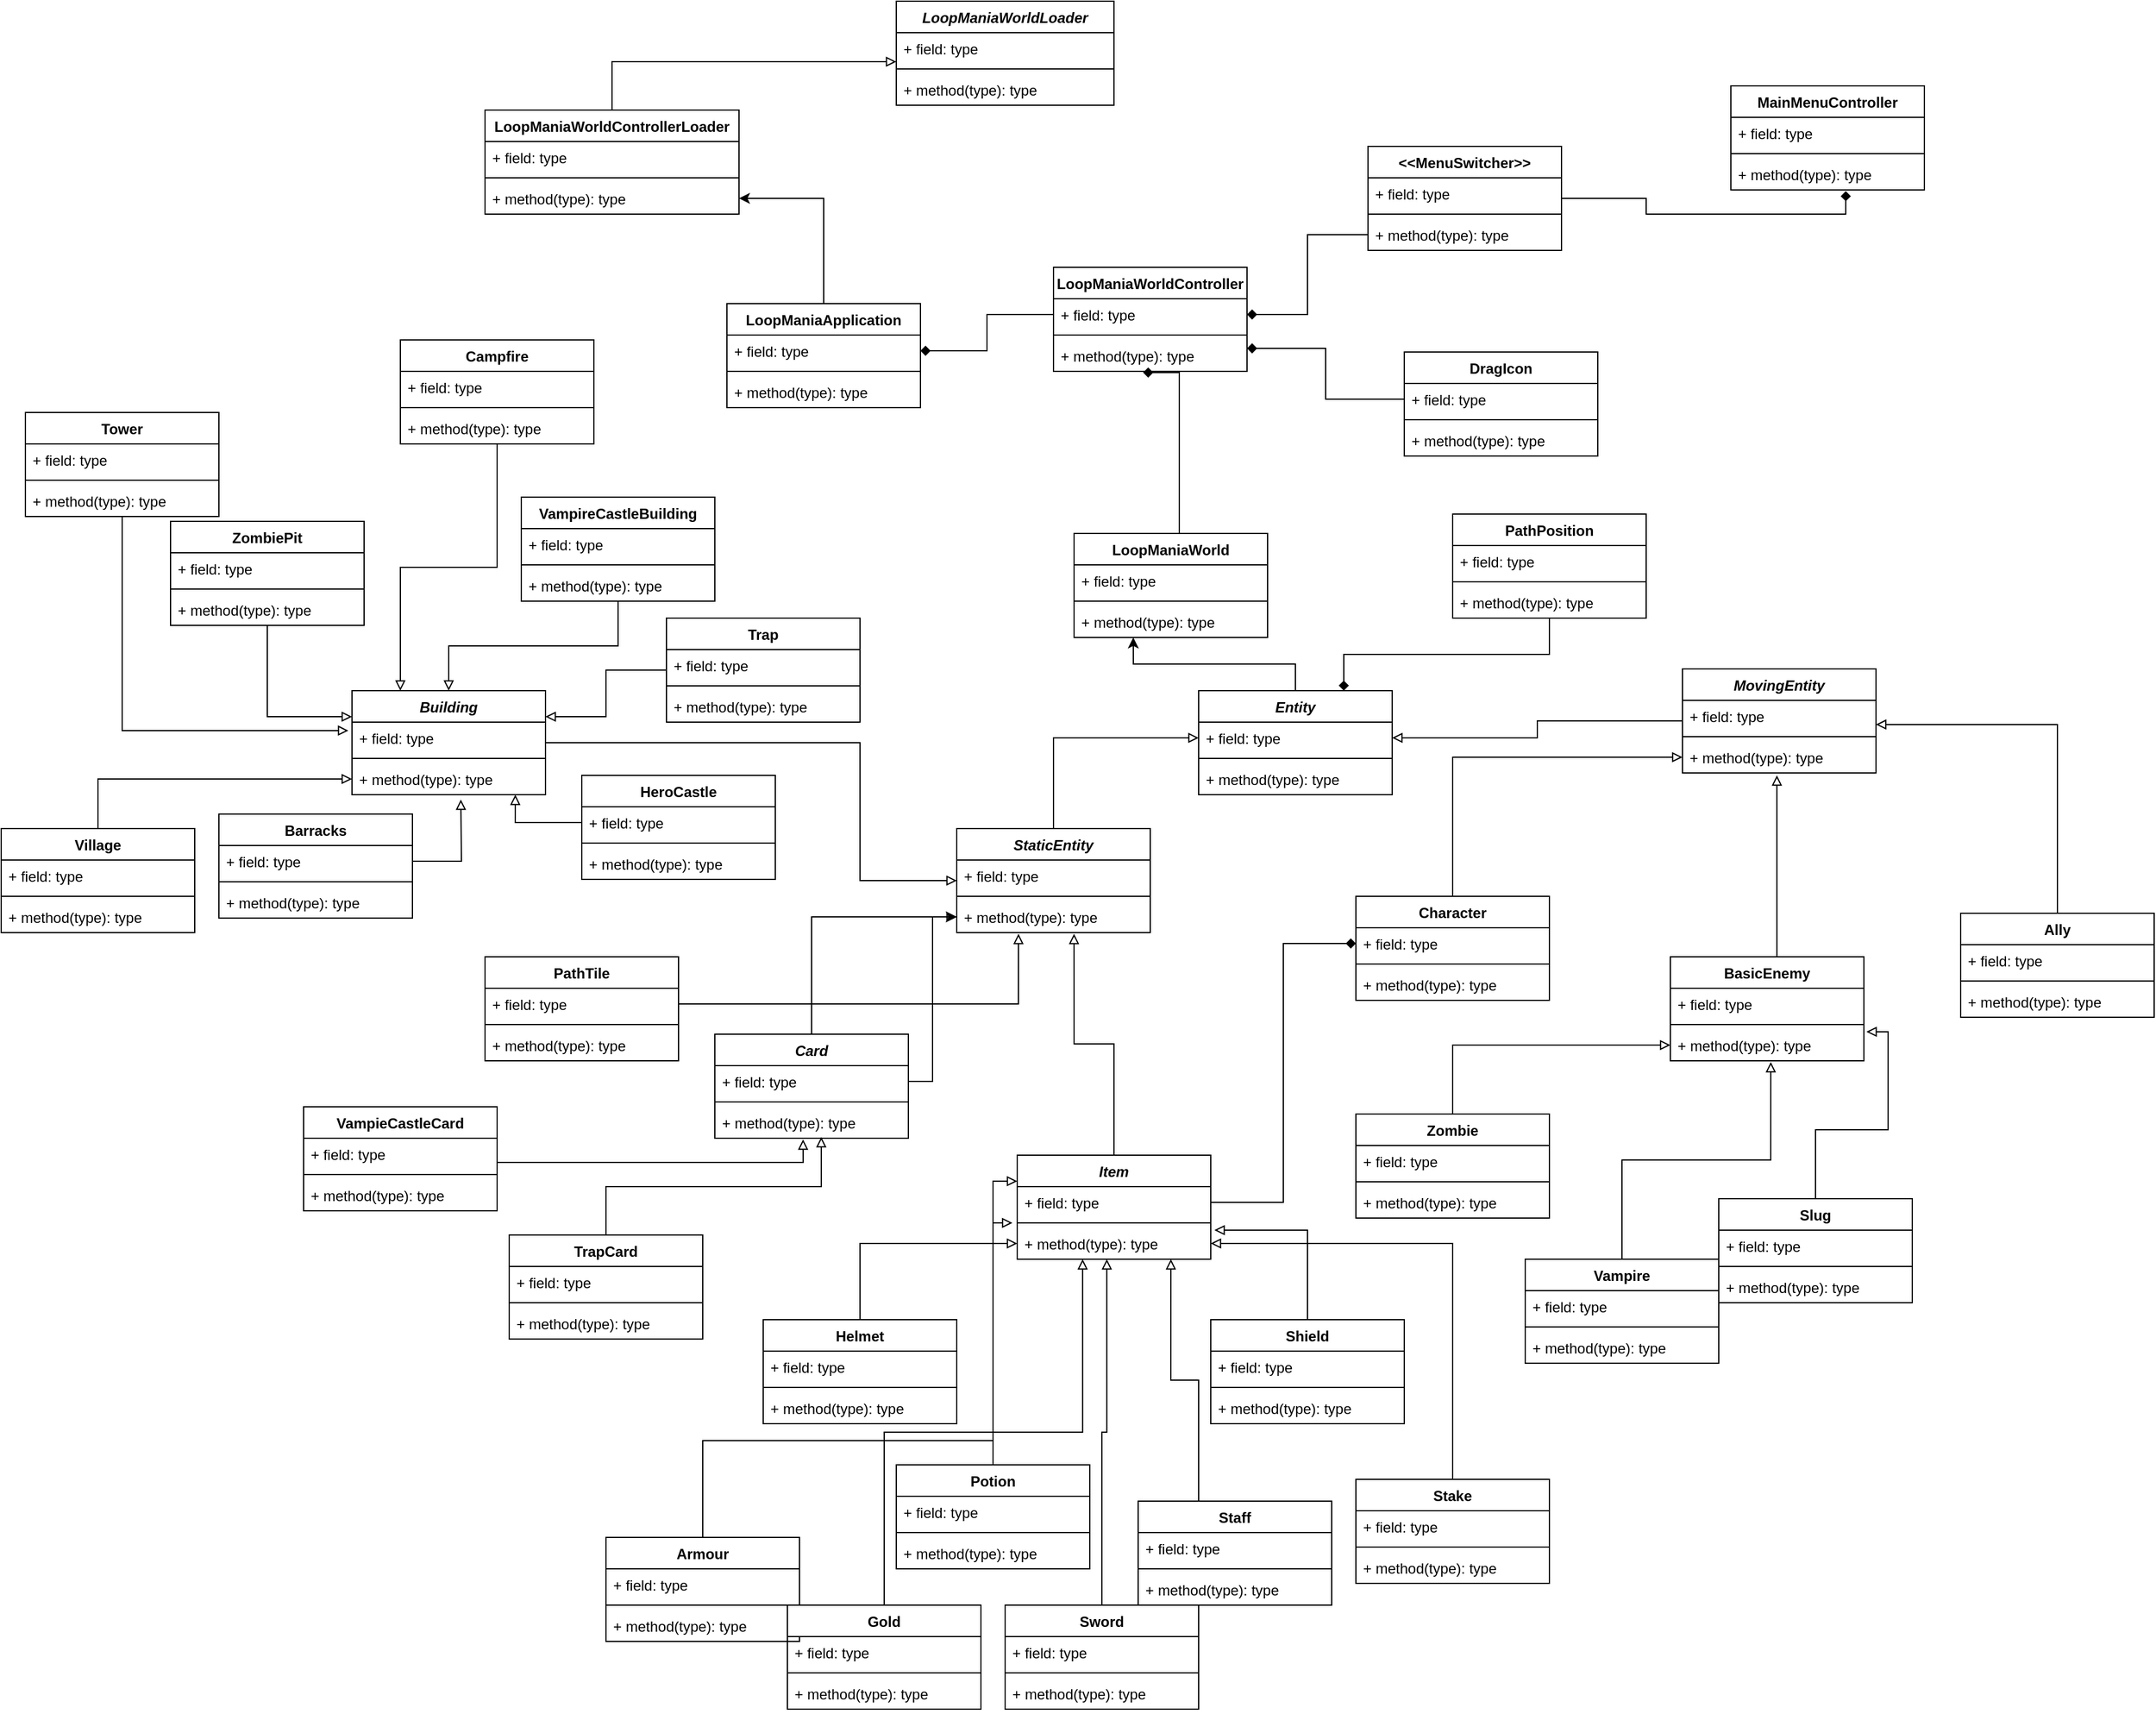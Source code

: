 <mxfile version="14.6.13" type="device" pages="2"><diagram id="_XevxEgEQumkYqcO7sZI" name="Page-1"><mxGraphModel dx="3998" dy="2476" grid="1" gridSize="10" guides="1" tooltips="1" connect="1" arrows="1" fold="1" page="1" pageScale="1" pageWidth="2336" pageHeight="1654" math="0" shadow="0"><root><mxCell id="0"/><mxCell id="1" parent="0"/><mxCell id="IHLrvC-D3ZA3gIPxOcPy-1" style="edgeStyle=orthogonalEdgeStyle;rounded=0;orthogonalLoop=1;jettySize=auto;html=1;entryX=0.463;entryY=1.038;entryDx=0;entryDy=0;entryPerimeter=0;endArrow=diamond;endFill=1;" parent="1" source="f_IcOH3dqvGNUoh2yIAW-1" target="f_IcOH3dqvGNUoh2yIAW-93" edge="1"><mxGeometry relative="1" as="geometry"><Array as="points"><mxPoint x="-876" y="-1110"/><mxPoint x="-876" y="-1110"/></Array></mxGeometry></mxCell><mxCell id="f_IcOH3dqvGNUoh2yIAW-1" value="LoopManiaWorld" style="swimlane;fontStyle=1;align=center;verticalAlign=top;childLayout=stackLayout;horizontal=1;startSize=26;horizontalStack=0;resizeParent=1;resizeParentMax=0;resizeLast=0;collapsible=1;marginBottom=0;" parent="1" vertex="1"><mxGeometry x="-963" y="-1030" width="160" height="86" as="geometry"/></mxCell><mxCell id="f_IcOH3dqvGNUoh2yIAW-2" value="+ field: type" style="text;strokeColor=none;fillColor=none;align=left;verticalAlign=top;spacingLeft=4;spacingRight=4;overflow=hidden;rotatable=0;points=[[0,0.5],[1,0.5]];portConstraint=eastwest;" parent="f_IcOH3dqvGNUoh2yIAW-1" vertex="1"><mxGeometry y="26" width="160" height="26" as="geometry"/></mxCell><mxCell id="f_IcOH3dqvGNUoh2yIAW-3" value="" style="line;strokeWidth=1;fillColor=none;align=left;verticalAlign=middle;spacingTop=-1;spacingLeft=3;spacingRight=3;rotatable=0;labelPosition=right;points=[];portConstraint=eastwest;" parent="f_IcOH3dqvGNUoh2yIAW-1" vertex="1"><mxGeometry y="52" width="160" height="8" as="geometry"/></mxCell><mxCell id="f_IcOH3dqvGNUoh2yIAW-4" value="+ method(type): type" style="text;strokeColor=none;fillColor=none;align=left;verticalAlign=top;spacingLeft=4;spacingRight=4;overflow=hidden;rotatable=0;points=[[0,0.5],[1,0.5]];portConstraint=eastwest;" parent="f_IcOH3dqvGNUoh2yIAW-1" vertex="1"><mxGeometry y="60" width="160" height="26" as="geometry"/></mxCell><mxCell id="f_IcOH3dqvGNUoh2yIAW-5" value="PathPosition" style="swimlane;fontStyle=1;align=center;verticalAlign=top;childLayout=stackLayout;horizontal=1;startSize=26;horizontalStack=0;resizeParent=1;resizeParentMax=0;resizeLast=0;collapsible=1;marginBottom=0;" parent="1" vertex="1"><mxGeometry x="-650" y="-1046" width="160" height="86" as="geometry"/></mxCell><mxCell id="f_IcOH3dqvGNUoh2yIAW-6" value="+ field: type" style="text;strokeColor=none;fillColor=none;align=left;verticalAlign=top;spacingLeft=4;spacingRight=4;overflow=hidden;rotatable=0;points=[[0,0.5],[1,0.5]];portConstraint=eastwest;" parent="f_IcOH3dqvGNUoh2yIAW-5" vertex="1"><mxGeometry y="26" width="160" height="26" as="geometry"/></mxCell><mxCell id="f_IcOH3dqvGNUoh2yIAW-7" value="" style="line;strokeWidth=1;fillColor=none;align=left;verticalAlign=middle;spacingTop=-1;spacingLeft=3;spacingRight=3;rotatable=0;labelPosition=right;points=[];portConstraint=eastwest;" parent="f_IcOH3dqvGNUoh2yIAW-5" vertex="1"><mxGeometry y="52" width="160" height="8" as="geometry"/></mxCell><mxCell id="f_IcOH3dqvGNUoh2yIAW-8" value="+ method(type): type" style="text;strokeColor=none;fillColor=none;align=left;verticalAlign=top;spacingLeft=4;spacingRight=4;overflow=hidden;rotatable=0;points=[[0,0.5],[1,0.5]];portConstraint=eastwest;" parent="f_IcOH3dqvGNUoh2yIAW-5" vertex="1"><mxGeometry y="60" width="160" height="26" as="geometry"/></mxCell><mxCell id="f_IcOH3dqvGNUoh2yIAW-32" style="edgeStyle=orthogonalEdgeStyle;rounded=0;orthogonalLoop=1;jettySize=auto;html=1;entryX=1;entryY=0.5;entryDx=0;entryDy=0;endArrow=block;endFill=0;" parent="1" source="f_IcOH3dqvGNUoh2yIAW-9" target="f_IcOH3dqvGNUoh2yIAW-26" edge="1"><mxGeometry relative="1" as="geometry"/></mxCell><mxCell id="f_IcOH3dqvGNUoh2yIAW-9" value="MovingEntity" style="swimlane;fontStyle=3;align=center;verticalAlign=top;childLayout=stackLayout;horizontal=1;startSize=26;horizontalStack=0;resizeParent=1;resizeParentMax=0;resizeLast=0;collapsible=1;marginBottom=0;" parent="1" vertex="1"><mxGeometry x="-460" y="-918" width="160" height="86" as="geometry"/></mxCell><mxCell id="f_IcOH3dqvGNUoh2yIAW-10" value="+ field: type" style="text;strokeColor=none;fillColor=none;align=left;verticalAlign=top;spacingLeft=4;spacingRight=4;overflow=hidden;rotatable=0;points=[[0,0.5],[1,0.5]];portConstraint=eastwest;" parent="f_IcOH3dqvGNUoh2yIAW-9" vertex="1"><mxGeometry y="26" width="160" height="26" as="geometry"/></mxCell><mxCell id="f_IcOH3dqvGNUoh2yIAW-11" value="" style="line;strokeWidth=1;fillColor=none;align=left;verticalAlign=middle;spacingTop=-1;spacingLeft=3;spacingRight=3;rotatable=0;labelPosition=right;points=[];portConstraint=eastwest;" parent="f_IcOH3dqvGNUoh2yIAW-9" vertex="1"><mxGeometry y="52" width="160" height="8" as="geometry"/></mxCell><mxCell id="f_IcOH3dqvGNUoh2yIAW-12" value="+ method(type): type" style="text;strokeColor=none;fillColor=none;align=left;verticalAlign=top;spacingLeft=4;spacingRight=4;overflow=hidden;rotatable=0;points=[[0,0.5],[1,0.5]];portConstraint=eastwest;" parent="f_IcOH3dqvGNUoh2yIAW-9" vertex="1"><mxGeometry y="60" width="160" height="26" as="geometry"/></mxCell><mxCell id="f_IcOH3dqvGNUoh2yIAW-34" style="edgeStyle=orthogonalEdgeStyle;rounded=0;orthogonalLoop=1;jettySize=auto;html=1;exitX=0.5;exitY=0;exitDx=0;exitDy=0;entryX=0.488;entryY=1.077;entryDx=0;entryDy=0;entryPerimeter=0;endArrow=block;endFill=0;" parent="1" source="f_IcOH3dqvGNUoh2yIAW-13" target="f_IcOH3dqvGNUoh2yIAW-12" edge="1"><mxGeometry relative="1" as="geometry"><Array as="points"><mxPoint x="-382" y="-680"/></Array></mxGeometry></mxCell><mxCell id="f_IcOH3dqvGNUoh2yIAW-13" value="BasicEnemy" style="swimlane;fontStyle=1;align=center;verticalAlign=top;childLayout=stackLayout;horizontal=1;startSize=26;horizontalStack=0;resizeParent=1;resizeParentMax=0;resizeLast=0;collapsible=1;marginBottom=0;" parent="1" vertex="1"><mxGeometry x="-470" y="-680" width="160" height="86" as="geometry"/></mxCell><mxCell id="f_IcOH3dqvGNUoh2yIAW-14" value="+ field: type" style="text;strokeColor=none;fillColor=none;align=left;verticalAlign=top;spacingLeft=4;spacingRight=4;overflow=hidden;rotatable=0;points=[[0,0.5],[1,0.5]];portConstraint=eastwest;" parent="f_IcOH3dqvGNUoh2yIAW-13" vertex="1"><mxGeometry y="26" width="160" height="26" as="geometry"/></mxCell><mxCell id="f_IcOH3dqvGNUoh2yIAW-15" value="" style="line;strokeWidth=1;fillColor=none;align=left;verticalAlign=middle;spacingTop=-1;spacingLeft=3;spacingRight=3;rotatable=0;labelPosition=right;points=[];portConstraint=eastwest;" parent="f_IcOH3dqvGNUoh2yIAW-13" vertex="1"><mxGeometry y="52" width="160" height="8" as="geometry"/></mxCell><mxCell id="f_IcOH3dqvGNUoh2yIAW-16" value="+ method(type): type" style="text;strokeColor=none;fillColor=none;align=left;verticalAlign=top;spacingLeft=4;spacingRight=4;overflow=hidden;rotatable=0;points=[[0,0.5],[1,0.5]];portConstraint=eastwest;" parent="f_IcOH3dqvGNUoh2yIAW-13" vertex="1"><mxGeometry y="60" width="160" height="26" as="geometry"/></mxCell><mxCell id="f_IcOH3dqvGNUoh2yIAW-30" style="edgeStyle=orthogonalEdgeStyle;rounded=0;orthogonalLoop=1;jettySize=auto;html=1;entryX=0;entryY=0.5;entryDx=0;entryDy=0;endArrow=block;endFill=0;" parent="1" source="f_IcOH3dqvGNUoh2yIAW-17" target="f_IcOH3dqvGNUoh2yIAW-26" edge="1"><mxGeometry relative="1" as="geometry"/></mxCell><mxCell id="f_IcOH3dqvGNUoh2yIAW-17" value="StaticEntity" style="swimlane;fontStyle=3;align=center;verticalAlign=top;childLayout=stackLayout;horizontal=1;startSize=26;horizontalStack=0;resizeParent=1;resizeParentMax=0;resizeLast=0;collapsible=1;marginBottom=0;" parent="1" vertex="1"><mxGeometry x="-1060" y="-786" width="160" height="86" as="geometry"/></mxCell><mxCell id="f_IcOH3dqvGNUoh2yIAW-18" value="+ field: type" style="text;strokeColor=none;fillColor=none;align=left;verticalAlign=top;spacingLeft=4;spacingRight=4;overflow=hidden;rotatable=0;points=[[0,0.5],[1,0.5]];portConstraint=eastwest;" parent="f_IcOH3dqvGNUoh2yIAW-17" vertex="1"><mxGeometry y="26" width="160" height="26" as="geometry"/></mxCell><mxCell id="f_IcOH3dqvGNUoh2yIAW-19" value="" style="line;strokeWidth=1;fillColor=none;align=left;verticalAlign=middle;spacingTop=-1;spacingLeft=3;spacingRight=3;rotatable=0;labelPosition=right;points=[];portConstraint=eastwest;" parent="f_IcOH3dqvGNUoh2yIAW-17" vertex="1"><mxGeometry y="52" width="160" height="8" as="geometry"/></mxCell><mxCell id="f_IcOH3dqvGNUoh2yIAW-20" value="+ method(type): type" style="text;strokeColor=none;fillColor=none;align=left;verticalAlign=top;spacingLeft=4;spacingRight=4;overflow=hidden;rotatable=0;points=[[0,0.5],[1,0.5]];portConstraint=eastwest;" parent="f_IcOH3dqvGNUoh2yIAW-17" vertex="1"><mxGeometry y="60" width="160" height="26" as="geometry"/></mxCell><mxCell id="f_IcOH3dqvGNUoh2yIAW-21" value="PathTile" style="swimlane;fontStyle=1;align=center;verticalAlign=top;childLayout=stackLayout;horizontal=1;startSize=26;horizontalStack=0;resizeParent=1;resizeParentMax=0;resizeLast=0;collapsible=1;marginBottom=0;" parent="1" vertex="1"><mxGeometry x="-1450" y="-680" width="160" height="86" as="geometry"/></mxCell><mxCell id="f_IcOH3dqvGNUoh2yIAW-22" value="+ field: type" style="text;strokeColor=none;fillColor=none;align=left;verticalAlign=top;spacingLeft=4;spacingRight=4;overflow=hidden;rotatable=0;points=[[0,0.5],[1,0.5]];portConstraint=eastwest;" parent="f_IcOH3dqvGNUoh2yIAW-21" vertex="1"><mxGeometry y="26" width="160" height="26" as="geometry"/></mxCell><mxCell id="f_IcOH3dqvGNUoh2yIAW-23" value="" style="line;strokeWidth=1;fillColor=none;align=left;verticalAlign=middle;spacingTop=-1;spacingLeft=3;spacingRight=3;rotatable=0;labelPosition=right;points=[];portConstraint=eastwest;" parent="f_IcOH3dqvGNUoh2yIAW-21" vertex="1"><mxGeometry y="52" width="160" height="8" as="geometry"/></mxCell><mxCell id="f_IcOH3dqvGNUoh2yIAW-24" value="+ method(type): type" style="text;strokeColor=none;fillColor=none;align=left;verticalAlign=top;spacingLeft=4;spacingRight=4;overflow=hidden;rotatable=0;points=[[0,0.5],[1,0.5]];portConstraint=eastwest;" parent="f_IcOH3dqvGNUoh2yIAW-21" vertex="1"><mxGeometry y="60" width="160" height="26" as="geometry"/></mxCell><mxCell id="f_IcOH3dqvGNUoh2yIAW-29" style="edgeStyle=orthogonalEdgeStyle;rounded=0;orthogonalLoop=1;jettySize=auto;html=1;entryX=0.306;entryY=1;entryDx=0;entryDy=0;entryPerimeter=0;" parent="1" source="f_IcOH3dqvGNUoh2yIAW-25" target="f_IcOH3dqvGNUoh2yIAW-4" edge="1"><mxGeometry relative="1" as="geometry"/></mxCell><mxCell id="6d5jf2iDSiARlyZGRNiW-1" style="edgeStyle=orthogonalEdgeStyle;rounded=0;orthogonalLoop=1;jettySize=auto;html=1;exitX=0.5;exitY=1;exitDx=0;exitDy=0;entryX=0.75;entryY=0;entryDx=0;entryDy=0;endArrow=diamond;endFill=1;" parent="1" source="f_IcOH3dqvGNUoh2yIAW-5" target="f_IcOH3dqvGNUoh2yIAW-25" edge="1"><mxGeometry relative="1" as="geometry"/></mxCell><mxCell id="f_IcOH3dqvGNUoh2yIAW-25" value="Entity" style="swimlane;fontStyle=3;align=center;verticalAlign=top;childLayout=stackLayout;horizontal=1;startSize=26;horizontalStack=0;resizeParent=1;resizeParentMax=0;resizeLast=0;collapsible=1;marginBottom=0;" parent="1" vertex="1"><mxGeometry x="-860" y="-900" width="160" height="86" as="geometry"/></mxCell><mxCell id="f_IcOH3dqvGNUoh2yIAW-26" value="+ field: type" style="text;strokeColor=none;fillColor=none;align=left;verticalAlign=top;spacingLeft=4;spacingRight=4;overflow=hidden;rotatable=0;points=[[0,0.5],[1,0.5]];portConstraint=eastwest;" parent="f_IcOH3dqvGNUoh2yIAW-25" vertex="1"><mxGeometry y="26" width="160" height="26" as="geometry"/></mxCell><mxCell id="f_IcOH3dqvGNUoh2yIAW-27" value="" style="line;strokeWidth=1;fillColor=none;align=left;verticalAlign=middle;spacingTop=-1;spacingLeft=3;spacingRight=3;rotatable=0;labelPosition=right;points=[];portConstraint=eastwest;" parent="f_IcOH3dqvGNUoh2yIAW-25" vertex="1"><mxGeometry y="52" width="160" height="8" as="geometry"/></mxCell><mxCell id="f_IcOH3dqvGNUoh2yIAW-28" value="+ method(type): type" style="text;strokeColor=none;fillColor=none;align=left;verticalAlign=top;spacingLeft=4;spacingRight=4;overflow=hidden;rotatable=0;points=[[0,0.5],[1,0.5]];portConstraint=eastwest;" parent="f_IcOH3dqvGNUoh2yIAW-25" vertex="1"><mxGeometry y="60" width="160" height="26" as="geometry"/></mxCell><mxCell id="IHLrvC-D3ZA3gIPxOcPy-75" style="edgeStyle=orthogonalEdgeStyle;rounded=0;orthogonalLoop=1;jettySize=auto;html=1;entryX=0;entryY=0.5;entryDx=0;entryDy=0;endArrow=block;endFill=0;" parent="1" source="f_IcOH3dqvGNUoh2yIAW-35" target="f_IcOH3dqvGNUoh2yIAW-12" edge="1"><mxGeometry relative="1" as="geometry"/></mxCell><mxCell id="f_IcOH3dqvGNUoh2yIAW-35" value="Character" style="swimlane;fontStyle=1;align=center;verticalAlign=top;childLayout=stackLayout;horizontal=1;startSize=26;horizontalStack=0;resizeParent=1;resizeParentMax=0;resizeLast=0;collapsible=1;marginBottom=0;" parent="1" vertex="1"><mxGeometry x="-730" y="-730" width="160" height="86" as="geometry"/></mxCell><mxCell id="f_IcOH3dqvGNUoh2yIAW-36" value="+ field: type" style="text;strokeColor=none;fillColor=none;align=left;verticalAlign=top;spacingLeft=4;spacingRight=4;overflow=hidden;rotatable=0;points=[[0,0.5],[1,0.5]];portConstraint=eastwest;" parent="f_IcOH3dqvGNUoh2yIAW-35" vertex="1"><mxGeometry y="26" width="160" height="26" as="geometry"/></mxCell><mxCell id="f_IcOH3dqvGNUoh2yIAW-37" value="" style="line;strokeWidth=1;fillColor=none;align=left;verticalAlign=middle;spacingTop=-1;spacingLeft=3;spacingRight=3;rotatable=0;labelPosition=right;points=[];portConstraint=eastwest;" parent="f_IcOH3dqvGNUoh2yIAW-35" vertex="1"><mxGeometry y="52" width="160" height="8" as="geometry"/></mxCell><mxCell id="f_IcOH3dqvGNUoh2yIAW-38" value="+ method(type): type" style="text;strokeColor=none;fillColor=none;align=left;verticalAlign=top;spacingLeft=4;spacingRight=4;overflow=hidden;rotatable=0;points=[[0,0.5],[1,0.5]];portConstraint=eastwest;" parent="f_IcOH3dqvGNUoh2yIAW-35" vertex="1"><mxGeometry y="60" width="160" height="26" as="geometry"/></mxCell><mxCell id="f_IcOH3dqvGNUoh2yIAW-44" style="edgeStyle=orthogonalEdgeStyle;rounded=0;orthogonalLoop=1;jettySize=auto;html=1;endArrow=block;endFill=0;" parent="1" source="f_IcOH3dqvGNUoh2yIAW-40" target="f_IcOH3dqvGNUoh2yIAW-17" edge="1"><mxGeometry relative="1" as="geometry"><Array as="points"><mxPoint x="-1140" y="-857"/></Array></mxGeometry></mxCell><mxCell id="f_IcOH3dqvGNUoh2yIAW-40" value="Building" style="swimlane;fontStyle=3;align=center;verticalAlign=top;childLayout=stackLayout;horizontal=1;startSize=26;horizontalStack=0;resizeParent=1;resizeParentMax=0;resizeLast=0;collapsible=1;marginBottom=0;" parent="1" vertex="1"><mxGeometry x="-1560" y="-900" width="160" height="86" as="geometry"/></mxCell><mxCell id="f_IcOH3dqvGNUoh2yIAW-41" value="+ field: type" style="text;strokeColor=none;fillColor=none;align=left;verticalAlign=top;spacingLeft=4;spacingRight=4;overflow=hidden;rotatable=0;points=[[0,0.5],[1,0.5]];portConstraint=eastwest;" parent="f_IcOH3dqvGNUoh2yIAW-40" vertex="1"><mxGeometry y="26" width="160" height="26" as="geometry"/></mxCell><mxCell id="f_IcOH3dqvGNUoh2yIAW-42" value="" style="line;strokeWidth=1;fillColor=none;align=left;verticalAlign=middle;spacingTop=-1;spacingLeft=3;spacingRight=3;rotatable=0;labelPosition=right;points=[];portConstraint=eastwest;" parent="f_IcOH3dqvGNUoh2yIAW-40" vertex="1"><mxGeometry y="52" width="160" height="8" as="geometry"/></mxCell><mxCell id="f_IcOH3dqvGNUoh2yIAW-43" value="+ method(type): type" style="text;strokeColor=none;fillColor=none;align=left;verticalAlign=top;spacingLeft=4;spacingRight=4;overflow=hidden;rotatable=0;points=[[0,0.5],[1,0.5]];portConstraint=eastwest;" parent="f_IcOH3dqvGNUoh2yIAW-40" vertex="1"><mxGeometry y="60" width="160" height="26" as="geometry"/></mxCell><mxCell id="f_IcOH3dqvGNUoh2yIAW-49" style="edgeStyle=orthogonalEdgeStyle;rounded=0;orthogonalLoop=1;jettySize=auto;html=1;entryX=0.606;entryY=1.038;entryDx=0;entryDy=0;entryPerimeter=0;endArrow=block;endFill=0;" parent="1" source="f_IcOH3dqvGNUoh2yIAW-45" target="f_IcOH3dqvGNUoh2yIAW-20" edge="1"><mxGeometry relative="1" as="geometry"/></mxCell><mxCell id="f_IcOH3dqvGNUoh2yIAW-45" value="Item" style="swimlane;fontStyle=3;align=center;verticalAlign=top;childLayout=stackLayout;horizontal=1;startSize=26;horizontalStack=0;resizeParent=1;resizeParentMax=0;resizeLast=0;collapsible=1;marginBottom=0;" parent="1" vertex="1"><mxGeometry x="-1010" y="-516" width="160" height="86" as="geometry"/></mxCell><mxCell id="f_IcOH3dqvGNUoh2yIAW-46" value="+ field: type" style="text;strokeColor=none;fillColor=none;align=left;verticalAlign=top;spacingLeft=4;spacingRight=4;overflow=hidden;rotatable=0;points=[[0,0.5],[1,0.5]];portConstraint=eastwest;" parent="f_IcOH3dqvGNUoh2yIAW-45" vertex="1"><mxGeometry y="26" width="160" height="26" as="geometry"/></mxCell><mxCell id="f_IcOH3dqvGNUoh2yIAW-47" value="" style="line;strokeWidth=1;fillColor=none;align=left;verticalAlign=middle;spacingTop=-1;spacingLeft=3;spacingRight=3;rotatable=0;labelPosition=right;points=[];portConstraint=eastwest;" parent="f_IcOH3dqvGNUoh2yIAW-45" vertex="1"><mxGeometry y="52" width="160" height="8" as="geometry"/></mxCell><mxCell id="f_IcOH3dqvGNUoh2yIAW-48" value="+ method(type): type" style="text;strokeColor=none;fillColor=none;align=left;verticalAlign=top;spacingLeft=4;spacingRight=4;overflow=hidden;rotatable=0;points=[[0,0.5],[1,0.5]];portConstraint=eastwest;" parent="f_IcOH3dqvGNUoh2yIAW-45" vertex="1"><mxGeometry y="60" width="160" height="26" as="geometry"/></mxCell><mxCell id="f_IcOH3dqvGNUoh2yIAW-54" style="edgeStyle=orthogonalEdgeStyle;rounded=0;orthogonalLoop=1;jettySize=auto;html=1;entryX=0.463;entryY=1;entryDx=0;entryDy=0;entryPerimeter=0;endArrow=block;endFill=0;" parent="1" source="f_IcOH3dqvGNUoh2yIAW-50" target="f_IcOH3dqvGNUoh2yIAW-48" edge="1"><mxGeometry relative="1" as="geometry"/></mxCell><mxCell id="f_IcOH3dqvGNUoh2yIAW-50" value="Sword" style="swimlane;fontStyle=1;align=center;verticalAlign=top;childLayout=stackLayout;horizontal=1;startSize=26;horizontalStack=0;resizeParent=1;resizeParentMax=0;resizeLast=0;collapsible=1;marginBottom=0;" parent="1" vertex="1"><mxGeometry x="-1020" y="-144" width="160" height="86" as="geometry"/></mxCell><mxCell id="f_IcOH3dqvGNUoh2yIAW-51" value="+ field: type" style="text;strokeColor=none;fillColor=none;align=left;verticalAlign=top;spacingLeft=4;spacingRight=4;overflow=hidden;rotatable=0;points=[[0,0.5],[1,0.5]];portConstraint=eastwest;" parent="f_IcOH3dqvGNUoh2yIAW-50" vertex="1"><mxGeometry y="26" width="160" height="26" as="geometry"/></mxCell><mxCell id="f_IcOH3dqvGNUoh2yIAW-52" value="" style="line;strokeWidth=1;fillColor=none;align=left;verticalAlign=middle;spacingTop=-1;spacingLeft=3;spacingRight=3;rotatable=0;labelPosition=right;points=[];portConstraint=eastwest;" parent="f_IcOH3dqvGNUoh2yIAW-50" vertex="1"><mxGeometry y="52" width="160" height="8" as="geometry"/></mxCell><mxCell id="f_IcOH3dqvGNUoh2yIAW-53" value="+ method(type): type" style="text;strokeColor=none;fillColor=none;align=left;verticalAlign=top;spacingLeft=4;spacingRight=4;overflow=hidden;rotatable=0;points=[[0,0.5],[1,0.5]];portConstraint=eastwest;" parent="f_IcOH3dqvGNUoh2yIAW-50" vertex="1"><mxGeometry y="60" width="160" height="26" as="geometry"/></mxCell><mxCell id="f_IcOH3dqvGNUoh2yIAW-59" style="edgeStyle=orthogonalEdgeStyle;rounded=0;orthogonalLoop=1;jettySize=auto;html=1;entryX=1;entryY=0.769;entryDx=0;entryDy=0;entryPerimeter=0;endArrow=block;endFill=0;" parent="1" source="f_IcOH3dqvGNUoh2yIAW-55" target="f_IcOH3dqvGNUoh2yIAW-10" edge="1"><mxGeometry relative="1" as="geometry"/></mxCell><mxCell id="f_IcOH3dqvGNUoh2yIAW-55" value="Ally" style="swimlane;fontStyle=1;align=center;verticalAlign=top;childLayout=stackLayout;horizontal=1;startSize=26;horizontalStack=0;resizeParent=1;resizeParentMax=0;resizeLast=0;collapsible=1;marginBottom=0;" parent="1" vertex="1"><mxGeometry x="-230" y="-716" width="160" height="86" as="geometry"/></mxCell><mxCell id="f_IcOH3dqvGNUoh2yIAW-56" value="+ field: type" style="text;strokeColor=none;fillColor=none;align=left;verticalAlign=top;spacingLeft=4;spacingRight=4;overflow=hidden;rotatable=0;points=[[0,0.5],[1,0.5]];portConstraint=eastwest;" parent="f_IcOH3dqvGNUoh2yIAW-55" vertex="1"><mxGeometry y="26" width="160" height="26" as="geometry"/></mxCell><mxCell id="f_IcOH3dqvGNUoh2yIAW-57" value="" style="line;strokeWidth=1;fillColor=none;align=left;verticalAlign=middle;spacingTop=-1;spacingLeft=3;spacingRight=3;rotatable=0;labelPosition=right;points=[];portConstraint=eastwest;" parent="f_IcOH3dqvGNUoh2yIAW-55" vertex="1"><mxGeometry y="52" width="160" height="8" as="geometry"/></mxCell><mxCell id="f_IcOH3dqvGNUoh2yIAW-58" value="+ method(type): type" style="text;strokeColor=none;fillColor=none;align=left;verticalAlign=top;spacingLeft=4;spacingRight=4;overflow=hidden;rotatable=0;points=[[0,0.5],[1,0.5]];portConstraint=eastwest;" parent="f_IcOH3dqvGNUoh2yIAW-55" vertex="1"><mxGeometry y="60" width="160" height="26" as="geometry"/></mxCell><mxCell id="f_IcOH3dqvGNUoh2yIAW-64" style="edgeStyle=orthogonalEdgeStyle;rounded=0;orthogonalLoop=1;jettySize=auto;html=1;entryX=0.519;entryY=1.038;entryDx=0;entryDy=0;entryPerimeter=0;endArrow=block;endFill=0;" parent="1" source="f_IcOH3dqvGNUoh2yIAW-60" target="f_IcOH3dqvGNUoh2yIAW-16" edge="1"><mxGeometry relative="1" as="geometry"/></mxCell><mxCell id="f_IcOH3dqvGNUoh2yIAW-60" value="Vampire" style="swimlane;fontStyle=1;align=center;verticalAlign=top;childLayout=stackLayout;horizontal=1;startSize=26;horizontalStack=0;resizeParent=1;resizeParentMax=0;resizeLast=0;collapsible=1;marginBottom=0;" parent="1" vertex="1"><mxGeometry x="-590" y="-430" width="160" height="86" as="geometry"/></mxCell><mxCell id="f_IcOH3dqvGNUoh2yIAW-61" value="+ field: type" style="text;strokeColor=none;fillColor=none;align=left;verticalAlign=top;spacingLeft=4;spacingRight=4;overflow=hidden;rotatable=0;points=[[0,0.5],[1,0.5]];portConstraint=eastwest;" parent="f_IcOH3dqvGNUoh2yIAW-60" vertex="1"><mxGeometry y="26" width="160" height="26" as="geometry"/></mxCell><mxCell id="f_IcOH3dqvGNUoh2yIAW-62" value="" style="line;strokeWidth=1;fillColor=none;align=left;verticalAlign=middle;spacingTop=-1;spacingLeft=3;spacingRight=3;rotatable=0;labelPosition=right;points=[];portConstraint=eastwest;" parent="f_IcOH3dqvGNUoh2yIAW-60" vertex="1"><mxGeometry y="52" width="160" height="8" as="geometry"/></mxCell><mxCell id="f_IcOH3dqvGNUoh2yIAW-63" value="+ method(type): type" style="text;strokeColor=none;fillColor=none;align=left;verticalAlign=top;spacingLeft=4;spacingRight=4;overflow=hidden;rotatable=0;points=[[0,0.5],[1,0.5]];portConstraint=eastwest;" parent="f_IcOH3dqvGNUoh2yIAW-60" vertex="1"><mxGeometry y="60" width="160" height="26" as="geometry"/></mxCell><mxCell id="f_IcOH3dqvGNUoh2yIAW-69" style="edgeStyle=orthogonalEdgeStyle;rounded=0;orthogonalLoop=1;jettySize=auto;html=1;entryX=1.013;entryY=0.077;entryDx=0;entryDy=0;entryPerimeter=0;endArrow=block;endFill=0;" parent="1" source="f_IcOH3dqvGNUoh2yIAW-65" target="f_IcOH3dqvGNUoh2yIAW-16" edge="1"><mxGeometry relative="1" as="geometry"/></mxCell><mxCell id="f_IcOH3dqvGNUoh2yIAW-65" value="Slug" style="swimlane;fontStyle=1;align=center;verticalAlign=top;childLayout=stackLayout;horizontal=1;startSize=26;horizontalStack=0;resizeParent=1;resizeParentMax=0;resizeLast=0;collapsible=1;marginBottom=0;" parent="1" vertex="1"><mxGeometry x="-430" y="-480" width="160" height="86" as="geometry"/></mxCell><mxCell id="f_IcOH3dqvGNUoh2yIAW-66" value="+ field: type" style="text;strokeColor=none;fillColor=none;align=left;verticalAlign=top;spacingLeft=4;spacingRight=4;overflow=hidden;rotatable=0;points=[[0,0.5],[1,0.5]];portConstraint=eastwest;" parent="f_IcOH3dqvGNUoh2yIAW-65" vertex="1"><mxGeometry y="26" width="160" height="26" as="geometry"/></mxCell><mxCell id="f_IcOH3dqvGNUoh2yIAW-67" value="" style="line;strokeWidth=1;fillColor=none;align=left;verticalAlign=middle;spacingTop=-1;spacingLeft=3;spacingRight=3;rotatable=0;labelPosition=right;points=[];portConstraint=eastwest;" parent="f_IcOH3dqvGNUoh2yIAW-65" vertex="1"><mxGeometry y="52" width="160" height="8" as="geometry"/></mxCell><mxCell id="f_IcOH3dqvGNUoh2yIAW-68" value="+ method(type): type" style="text;strokeColor=none;fillColor=none;align=left;verticalAlign=top;spacingLeft=4;spacingRight=4;overflow=hidden;rotatable=0;points=[[0,0.5],[1,0.5]];portConstraint=eastwest;" parent="f_IcOH3dqvGNUoh2yIAW-65" vertex="1"><mxGeometry y="60" width="160" height="26" as="geometry"/></mxCell><mxCell id="f_IcOH3dqvGNUoh2yIAW-74" style="edgeStyle=orthogonalEdgeStyle;rounded=0;orthogonalLoop=1;jettySize=auto;html=1;endArrow=block;endFill=0;" parent="1" source="f_IcOH3dqvGNUoh2yIAW-70" target="f_IcOH3dqvGNUoh2yIAW-16" edge="1"><mxGeometry relative="1" as="geometry"/></mxCell><mxCell id="f_IcOH3dqvGNUoh2yIAW-70" value="Zombie" style="swimlane;fontStyle=1;align=center;verticalAlign=top;childLayout=stackLayout;horizontal=1;startSize=26;horizontalStack=0;resizeParent=1;resizeParentMax=0;resizeLast=0;collapsible=1;marginBottom=0;" parent="1" vertex="1"><mxGeometry x="-730" y="-550" width="160" height="86" as="geometry"/></mxCell><mxCell id="f_IcOH3dqvGNUoh2yIAW-71" value="+ field: type" style="text;strokeColor=none;fillColor=none;align=left;verticalAlign=top;spacingLeft=4;spacingRight=4;overflow=hidden;rotatable=0;points=[[0,0.5],[1,0.5]];portConstraint=eastwest;" parent="f_IcOH3dqvGNUoh2yIAW-70" vertex="1"><mxGeometry y="26" width="160" height="26" as="geometry"/></mxCell><mxCell id="f_IcOH3dqvGNUoh2yIAW-72" value="" style="line;strokeWidth=1;fillColor=none;align=left;verticalAlign=middle;spacingTop=-1;spacingLeft=3;spacingRight=3;rotatable=0;labelPosition=right;points=[];portConstraint=eastwest;" parent="f_IcOH3dqvGNUoh2yIAW-70" vertex="1"><mxGeometry y="52" width="160" height="8" as="geometry"/></mxCell><mxCell id="f_IcOH3dqvGNUoh2yIAW-73" value="+ method(type): type" style="text;strokeColor=none;fillColor=none;align=left;verticalAlign=top;spacingLeft=4;spacingRight=4;overflow=hidden;rotatable=0;points=[[0,0.5],[1,0.5]];portConstraint=eastwest;" parent="f_IcOH3dqvGNUoh2yIAW-70" vertex="1"><mxGeometry y="60" width="160" height="26" as="geometry"/></mxCell><mxCell id="f_IcOH3dqvGNUoh2yIAW-85" style="edgeStyle=orthogonalEdgeStyle;rounded=0;orthogonalLoop=1;jettySize=auto;html=1;entryX=0;entryY=0.923;entryDx=0;entryDy=0;entryPerimeter=0;endArrow=block;endFill=0;" parent="1" source="f_IcOH3dqvGNUoh2yIAW-76" target="f_IcOH3dqvGNUoh2yIAW-82" edge="1"><mxGeometry relative="1" as="geometry"/></mxCell><mxCell id="f_IcOH3dqvGNUoh2yIAW-76" value="LoopManiaWorldControllerLoader" style="swimlane;fontStyle=1;align=center;verticalAlign=top;childLayout=stackLayout;horizontal=1;startSize=26;horizontalStack=0;resizeParent=1;resizeParentMax=0;resizeLast=0;collapsible=1;marginBottom=0;" parent="1" vertex="1"><mxGeometry x="-1450" y="-1380" width="210" height="86" as="geometry"/></mxCell><mxCell id="f_IcOH3dqvGNUoh2yIAW-77" value="+ field: type" style="text;strokeColor=none;fillColor=none;align=left;verticalAlign=top;spacingLeft=4;spacingRight=4;overflow=hidden;rotatable=0;points=[[0,0.5],[1,0.5]];portConstraint=eastwest;" parent="f_IcOH3dqvGNUoh2yIAW-76" vertex="1"><mxGeometry y="26" width="210" height="26" as="geometry"/></mxCell><mxCell id="f_IcOH3dqvGNUoh2yIAW-78" value="" style="line;strokeWidth=1;fillColor=none;align=left;verticalAlign=middle;spacingTop=-1;spacingLeft=3;spacingRight=3;rotatable=0;labelPosition=right;points=[];portConstraint=eastwest;" parent="f_IcOH3dqvGNUoh2yIAW-76" vertex="1"><mxGeometry y="52" width="210" height="8" as="geometry"/></mxCell><mxCell id="f_IcOH3dqvGNUoh2yIAW-79" value="+ method(type): type" style="text;strokeColor=none;fillColor=none;align=left;verticalAlign=top;spacingLeft=4;spacingRight=4;overflow=hidden;rotatable=0;points=[[0,0.5],[1,0.5]];portConstraint=eastwest;" parent="f_IcOH3dqvGNUoh2yIAW-76" vertex="1"><mxGeometry y="60" width="210" height="26" as="geometry"/></mxCell><mxCell id="f_IcOH3dqvGNUoh2yIAW-81" value="LoopManiaWorldLoader" style="swimlane;fontStyle=3;align=center;verticalAlign=top;childLayout=stackLayout;horizontal=1;startSize=26;horizontalStack=0;resizeParent=1;resizeParentMax=0;resizeLast=0;collapsible=1;marginBottom=0;" parent="1" vertex="1"><mxGeometry x="-1110" y="-1470" width="180" height="86" as="geometry"/></mxCell><mxCell id="f_IcOH3dqvGNUoh2yIAW-82" value="+ field: type" style="text;strokeColor=none;fillColor=none;align=left;verticalAlign=top;spacingLeft=4;spacingRight=4;overflow=hidden;rotatable=0;points=[[0,0.5],[1,0.5]];portConstraint=eastwest;" parent="f_IcOH3dqvGNUoh2yIAW-81" vertex="1"><mxGeometry y="26" width="180" height="26" as="geometry"/></mxCell><mxCell id="f_IcOH3dqvGNUoh2yIAW-83" value="" style="line;strokeWidth=1;fillColor=none;align=left;verticalAlign=middle;spacingTop=-1;spacingLeft=3;spacingRight=3;rotatable=0;labelPosition=right;points=[];portConstraint=eastwest;" parent="f_IcOH3dqvGNUoh2yIAW-81" vertex="1"><mxGeometry y="52" width="180" height="8" as="geometry"/></mxCell><mxCell id="f_IcOH3dqvGNUoh2yIAW-84" value="+ method(type): type" style="text;strokeColor=none;fillColor=none;align=left;verticalAlign=top;spacingLeft=4;spacingRight=4;overflow=hidden;rotatable=0;points=[[0,0.5],[1,0.5]];portConstraint=eastwest;" parent="f_IcOH3dqvGNUoh2yIAW-81" vertex="1"><mxGeometry y="60" width="180" height="26" as="geometry"/></mxCell><mxCell id="f_IcOH3dqvGNUoh2yIAW-86" value="LoopManiaApplication" style="swimlane;fontStyle=1;align=center;verticalAlign=top;childLayout=stackLayout;horizontal=1;startSize=26;horizontalStack=0;resizeParent=1;resizeParentMax=0;resizeLast=0;collapsible=1;marginBottom=0;" parent="1" vertex="1"><mxGeometry x="-1250" y="-1220" width="160" height="86" as="geometry"/></mxCell><mxCell id="f_IcOH3dqvGNUoh2yIAW-87" value="+ field: type" style="text;strokeColor=none;fillColor=none;align=left;verticalAlign=top;spacingLeft=4;spacingRight=4;overflow=hidden;rotatable=0;points=[[0,0.5],[1,0.5]];portConstraint=eastwest;" parent="f_IcOH3dqvGNUoh2yIAW-86" vertex="1"><mxGeometry y="26" width="160" height="26" as="geometry"/></mxCell><mxCell id="f_IcOH3dqvGNUoh2yIAW-88" value="" style="line;strokeWidth=1;fillColor=none;align=left;verticalAlign=middle;spacingTop=-1;spacingLeft=3;spacingRight=3;rotatable=0;labelPosition=right;points=[];portConstraint=eastwest;" parent="f_IcOH3dqvGNUoh2yIAW-86" vertex="1"><mxGeometry y="52" width="160" height="8" as="geometry"/></mxCell><mxCell id="f_IcOH3dqvGNUoh2yIAW-89" value="+ method(type): type" style="text;strokeColor=none;fillColor=none;align=left;verticalAlign=top;spacingLeft=4;spacingRight=4;overflow=hidden;rotatable=0;points=[[0,0.5],[1,0.5]];portConstraint=eastwest;" parent="f_IcOH3dqvGNUoh2yIAW-86" vertex="1"><mxGeometry y="60" width="160" height="26" as="geometry"/></mxCell><mxCell id="f_IcOH3dqvGNUoh2yIAW-90" value="LoopManiaWorldController&#10;" style="swimlane;fontStyle=1;align=center;verticalAlign=top;childLayout=stackLayout;horizontal=1;startSize=26;horizontalStack=0;resizeParent=1;resizeParentMax=0;resizeLast=0;collapsible=1;marginBottom=0;" parent="1" vertex="1"><mxGeometry x="-980" y="-1250" width="160" height="86" as="geometry"/></mxCell><mxCell id="f_IcOH3dqvGNUoh2yIAW-91" value="+ field: type" style="text;strokeColor=none;fillColor=none;align=left;verticalAlign=top;spacingLeft=4;spacingRight=4;overflow=hidden;rotatable=0;points=[[0,0.5],[1,0.5]];portConstraint=eastwest;" parent="f_IcOH3dqvGNUoh2yIAW-90" vertex="1"><mxGeometry y="26" width="160" height="26" as="geometry"/></mxCell><mxCell id="f_IcOH3dqvGNUoh2yIAW-92" value="" style="line;strokeWidth=1;fillColor=none;align=left;verticalAlign=middle;spacingTop=-1;spacingLeft=3;spacingRight=3;rotatable=0;labelPosition=right;points=[];portConstraint=eastwest;" parent="f_IcOH3dqvGNUoh2yIAW-90" vertex="1"><mxGeometry y="52" width="160" height="8" as="geometry"/></mxCell><mxCell id="f_IcOH3dqvGNUoh2yIAW-93" value="+ method(type): type" style="text;strokeColor=none;fillColor=none;align=left;verticalAlign=top;spacingLeft=4;spacingRight=4;overflow=hidden;rotatable=0;points=[[0,0.5],[1,0.5]];portConstraint=eastwest;" parent="f_IcOH3dqvGNUoh2yIAW-90" vertex="1"><mxGeometry y="60" width="160" height="26" as="geometry"/></mxCell><mxCell id="IHLrvC-D3ZA3gIPxOcPy-84" style="edgeStyle=orthogonalEdgeStyle;rounded=0;orthogonalLoop=1;jettySize=auto;html=1;entryX=0.594;entryY=1.038;entryDx=0;entryDy=0;entryPerimeter=0;endArrow=diamond;endFill=1;" parent="1" source="f_IcOH3dqvGNUoh2yIAW-94" target="f_IcOH3dqvGNUoh2yIAW-101" edge="1"><mxGeometry relative="1" as="geometry"/></mxCell><mxCell id="f_IcOH3dqvGNUoh2yIAW-94" value="&lt;&lt;MenuSwitcher&gt;&gt;" style="swimlane;fontStyle=1;align=center;verticalAlign=top;childLayout=stackLayout;horizontal=1;startSize=26;horizontalStack=0;resizeParent=1;resizeParentMax=0;resizeLast=0;collapsible=1;marginBottom=0;" parent="1" vertex="1"><mxGeometry x="-720" y="-1350" width="160" height="86" as="geometry"/></mxCell><mxCell id="f_IcOH3dqvGNUoh2yIAW-95" value="+ field: type" style="text;strokeColor=none;fillColor=none;align=left;verticalAlign=top;spacingLeft=4;spacingRight=4;overflow=hidden;rotatable=0;points=[[0,0.5],[1,0.5]];portConstraint=eastwest;" parent="f_IcOH3dqvGNUoh2yIAW-94" vertex="1"><mxGeometry y="26" width="160" height="26" as="geometry"/></mxCell><mxCell id="f_IcOH3dqvGNUoh2yIAW-96" value="" style="line;strokeWidth=1;fillColor=none;align=left;verticalAlign=middle;spacingTop=-1;spacingLeft=3;spacingRight=3;rotatable=0;labelPosition=right;points=[];portConstraint=eastwest;" parent="f_IcOH3dqvGNUoh2yIAW-94" vertex="1"><mxGeometry y="52" width="160" height="8" as="geometry"/></mxCell><mxCell id="f_IcOH3dqvGNUoh2yIAW-97" value="+ method(type): type" style="text;strokeColor=none;fillColor=none;align=left;verticalAlign=top;spacingLeft=4;spacingRight=4;overflow=hidden;rotatable=0;points=[[0,0.5],[1,0.5]];portConstraint=eastwest;" parent="f_IcOH3dqvGNUoh2yIAW-94" vertex="1"><mxGeometry y="60" width="160" height="26" as="geometry"/></mxCell><mxCell id="f_IcOH3dqvGNUoh2yIAW-98" value="MainMenuController" style="swimlane;fontStyle=1;align=center;verticalAlign=top;childLayout=stackLayout;horizontal=1;startSize=26;horizontalStack=0;resizeParent=1;resizeParentMax=0;resizeLast=0;collapsible=1;marginBottom=0;" parent="1" vertex="1"><mxGeometry x="-420" y="-1400" width="160" height="86" as="geometry"/></mxCell><mxCell id="f_IcOH3dqvGNUoh2yIAW-99" value="+ field: type" style="text;strokeColor=none;fillColor=none;align=left;verticalAlign=top;spacingLeft=4;spacingRight=4;overflow=hidden;rotatable=0;points=[[0,0.5],[1,0.5]];portConstraint=eastwest;" parent="f_IcOH3dqvGNUoh2yIAW-98" vertex="1"><mxGeometry y="26" width="160" height="26" as="geometry"/></mxCell><mxCell id="f_IcOH3dqvGNUoh2yIAW-100" value="" style="line;strokeWidth=1;fillColor=none;align=left;verticalAlign=middle;spacingTop=-1;spacingLeft=3;spacingRight=3;rotatable=0;labelPosition=right;points=[];portConstraint=eastwest;" parent="f_IcOH3dqvGNUoh2yIAW-98" vertex="1"><mxGeometry y="52" width="160" height="8" as="geometry"/></mxCell><mxCell id="f_IcOH3dqvGNUoh2yIAW-101" value="+ method(type): type" style="text;strokeColor=none;fillColor=none;align=left;verticalAlign=top;spacingLeft=4;spacingRight=4;overflow=hidden;rotatable=0;points=[[0,0.5],[1,0.5]];portConstraint=eastwest;" parent="f_IcOH3dqvGNUoh2yIAW-98" vertex="1"><mxGeometry y="60" width="160" height="26" as="geometry"/></mxCell><mxCell id="f_IcOH3dqvGNUoh2yIAW-106" style="edgeStyle=orthogonalEdgeStyle;rounded=0;orthogonalLoop=1;jettySize=auto;html=1;entryX=0;entryY=0.5;entryDx=0;entryDy=0;endArrow=block;endFill=0;" parent="1" source="f_IcOH3dqvGNUoh2yIAW-102" target="f_IcOH3dqvGNUoh2yIAW-20" edge="1"><mxGeometry relative="1" as="geometry"/></mxCell><mxCell id="f_IcOH3dqvGNUoh2yIAW-102" value="Card" style="swimlane;fontStyle=3;align=center;verticalAlign=top;childLayout=stackLayout;horizontal=1;startSize=26;horizontalStack=0;resizeParent=1;resizeParentMax=0;resizeLast=0;collapsible=1;marginBottom=0;" parent="1" vertex="1"><mxGeometry x="-1260" y="-616" width="160" height="86" as="geometry"/></mxCell><mxCell id="f_IcOH3dqvGNUoh2yIAW-103" value="+ field: type" style="text;strokeColor=none;fillColor=none;align=left;verticalAlign=top;spacingLeft=4;spacingRight=4;overflow=hidden;rotatable=0;points=[[0,0.5],[1,0.5]];portConstraint=eastwest;" parent="f_IcOH3dqvGNUoh2yIAW-102" vertex="1"><mxGeometry y="26" width="160" height="26" as="geometry"/></mxCell><mxCell id="f_IcOH3dqvGNUoh2yIAW-104" value="" style="line;strokeWidth=1;fillColor=none;align=left;verticalAlign=middle;spacingTop=-1;spacingLeft=3;spacingRight=3;rotatable=0;labelPosition=right;points=[];portConstraint=eastwest;" parent="f_IcOH3dqvGNUoh2yIAW-102" vertex="1"><mxGeometry y="52" width="160" height="8" as="geometry"/></mxCell><mxCell id="f_IcOH3dqvGNUoh2yIAW-105" value="+ method(type): type" style="text;strokeColor=none;fillColor=none;align=left;verticalAlign=top;spacingLeft=4;spacingRight=4;overflow=hidden;rotatable=0;points=[[0,0.5],[1,0.5]];portConstraint=eastwest;" parent="f_IcOH3dqvGNUoh2yIAW-102" vertex="1"><mxGeometry y="60" width="160" height="26" as="geometry"/></mxCell><mxCell id="f_IcOH3dqvGNUoh2yIAW-111" style="edgeStyle=orthogonalEdgeStyle;rounded=0;orthogonalLoop=1;jettySize=auto;html=1;entryX=0.456;entryY=1.038;entryDx=0;entryDy=0;entryPerimeter=0;endArrow=block;endFill=0;" parent="1" source="f_IcOH3dqvGNUoh2yIAW-107" target="f_IcOH3dqvGNUoh2yIAW-105" edge="1"><mxGeometry relative="1" as="geometry"><Array as="points"><mxPoint x="-1300" y="-510"/><mxPoint x="-1187" y="-510"/></Array></mxGeometry></mxCell><mxCell id="f_IcOH3dqvGNUoh2yIAW-107" value="VampieCastleCard" style="swimlane;fontStyle=1;align=center;verticalAlign=top;childLayout=stackLayout;horizontal=1;startSize=26;horizontalStack=0;resizeParent=1;resizeParentMax=0;resizeLast=0;collapsible=1;marginBottom=0;" parent="1" vertex="1"><mxGeometry x="-1600" y="-556" width="160" height="86" as="geometry"/></mxCell><mxCell id="f_IcOH3dqvGNUoh2yIAW-108" value="+ field: type" style="text;strokeColor=none;fillColor=none;align=left;verticalAlign=top;spacingLeft=4;spacingRight=4;overflow=hidden;rotatable=0;points=[[0,0.5],[1,0.5]];portConstraint=eastwest;" parent="f_IcOH3dqvGNUoh2yIAW-107" vertex="1"><mxGeometry y="26" width="160" height="26" as="geometry"/></mxCell><mxCell id="f_IcOH3dqvGNUoh2yIAW-109" value="" style="line;strokeWidth=1;fillColor=none;align=left;verticalAlign=middle;spacingTop=-1;spacingLeft=3;spacingRight=3;rotatable=0;labelPosition=right;points=[];portConstraint=eastwest;" parent="f_IcOH3dqvGNUoh2yIAW-107" vertex="1"><mxGeometry y="52" width="160" height="8" as="geometry"/></mxCell><mxCell id="f_IcOH3dqvGNUoh2yIAW-110" value="+ method(type): type" style="text;strokeColor=none;fillColor=none;align=left;verticalAlign=top;spacingLeft=4;spacingRight=4;overflow=hidden;rotatable=0;points=[[0,0.5],[1,0.5]];portConstraint=eastwest;" parent="f_IcOH3dqvGNUoh2yIAW-107" vertex="1"><mxGeometry y="60" width="160" height="26" as="geometry"/></mxCell><mxCell id="f_IcOH3dqvGNUoh2yIAW-116" style="edgeStyle=orthogonalEdgeStyle;rounded=0;orthogonalLoop=1;jettySize=auto;html=1;entryX=0.5;entryY=0;entryDx=0;entryDy=0;endArrow=block;endFill=0;" parent="1" source="f_IcOH3dqvGNUoh2yIAW-112" target="f_IcOH3dqvGNUoh2yIAW-40" edge="1"><mxGeometry relative="1" as="geometry"/></mxCell><mxCell id="f_IcOH3dqvGNUoh2yIAW-112" value="VampireCastleBuilding" style="swimlane;fontStyle=1;align=center;verticalAlign=top;childLayout=stackLayout;horizontal=1;startSize=26;horizontalStack=0;resizeParent=1;resizeParentMax=0;resizeLast=0;collapsible=1;marginBottom=0;" parent="1" vertex="1"><mxGeometry x="-1420" y="-1060" width="160" height="86" as="geometry"/></mxCell><mxCell id="f_IcOH3dqvGNUoh2yIAW-113" value="+ field: type" style="text;strokeColor=none;fillColor=none;align=left;verticalAlign=top;spacingLeft=4;spacingRight=4;overflow=hidden;rotatable=0;points=[[0,0.5],[1,0.5]];portConstraint=eastwest;" parent="f_IcOH3dqvGNUoh2yIAW-112" vertex="1"><mxGeometry y="26" width="160" height="26" as="geometry"/></mxCell><mxCell id="f_IcOH3dqvGNUoh2yIAW-114" value="" style="line;strokeWidth=1;fillColor=none;align=left;verticalAlign=middle;spacingTop=-1;spacingLeft=3;spacingRight=3;rotatable=0;labelPosition=right;points=[];portConstraint=eastwest;" parent="f_IcOH3dqvGNUoh2yIAW-112" vertex="1"><mxGeometry y="52" width="160" height="8" as="geometry"/></mxCell><mxCell id="f_IcOH3dqvGNUoh2yIAW-115" value="+ method(type): type" style="text;strokeColor=none;fillColor=none;align=left;verticalAlign=top;spacingLeft=4;spacingRight=4;overflow=hidden;rotatable=0;points=[[0,0.5],[1,0.5]];portConstraint=eastwest;" parent="f_IcOH3dqvGNUoh2yIAW-112" vertex="1"><mxGeometry y="60" width="160" height="26" as="geometry"/></mxCell><mxCell id="IHLrvC-D3ZA3gIPxOcPy-6" style="edgeStyle=orthogonalEdgeStyle;rounded=0;orthogonalLoop=1;jettySize=auto;html=1;entryX=0.25;entryY=0;entryDx=0;entryDy=0;endArrow=block;endFill=0;" parent="1" source="IHLrvC-D3ZA3gIPxOcPy-2" target="f_IcOH3dqvGNUoh2yIAW-40" edge="1"><mxGeometry relative="1" as="geometry"/></mxCell><mxCell id="IHLrvC-D3ZA3gIPxOcPy-2" value="Campfire" style="swimlane;fontStyle=1;align=center;verticalAlign=top;childLayout=stackLayout;horizontal=1;startSize=26;horizontalStack=0;resizeParent=1;resizeParentMax=0;resizeLast=0;collapsible=1;marginBottom=0;" parent="1" vertex="1"><mxGeometry x="-1520" y="-1190" width="160" height="86" as="geometry"/></mxCell><mxCell id="IHLrvC-D3ZA3gIPxOcPy-3" value="+ field: type" style="text;strokeColor=none;fillColor=none;align=left;verticalAlign=top;spacingLeft=4;spacingRight=4;overflow=hidden;rotatable=0;points=[[0,0.5],[1,0.5]];portConstraint=eastwest;" parent="IHLrvC-D3ZA3gIPxOcPy-2" vertex="1"><mxGeometry y="26" width="160" height="26" as="geometry"/></mxCell><mxCell id="IHLrvC-D3ZA3gIPxOcPy-4" value="" style="line;strokeWidth=1;fillColor=none;align=left;verticalAlign=middle;spacingTop=-1;spacingLeft=3;spacingRight=3;rotatable=0;labelPosition=right;points=[];portConstraint=eastwest;" parent="IHLrvC-D3ZA3gIPxOcPy-2" vertex="1"><mxGeometry y="52" width="160" height="8" as="geometry"/></mxCell><mxCell id="IHLrvC-D3ZA3gIPxOcPy-5" value="+ method(type): type" style="text;strokeColor=none;fillColor=none;align=left;verticalAlign=top;spacingLeft=4;spacingRight=4;overflow=hidden;rotatable=0;points=[[0,0.5],[1,0.5]];portConstraint=eastwest;" parent="IHLrvC-D3ZA3gIPxOcPy-2" vertex="1"><mxGeometry y="60" width="160" height="26" as="geometry"/></mxCell><mxCell id="IHLrvC-D3ZA3gIPxOcPy-11" style="edgeStyle=orthogonalEdgeStyle;rounded=0;orthogonalLoop=1;jettySize=auto;html=1;entryX=-0.019;entryY=0.269;entryDx=0;entryDy=0;entryPerimeter=0;endArrow=block;endFill=0;" parent="1" source="IHLrvC-D3ZA3gIPxOcPy-7" target="f_IcOH3dqvGNUoh2yIAW-41" edge="1"><mxGeometry relative="1" as="geometry"/></mxCell><mxCell id="IHLrvC-D3ZA3gIPxOcPy-7" value="Tower" style="swimlane;fontStyle=1;align=center;verticalAlign=top;childLayout=stackLayout;horizontal=1;startSize=26;horizontalStack=0;resizeParent=1;resizeParentMax=0;resizeLast=0;collapsible=1;marginBottom=0;" parent="1" vertex="1"><mxGeometry x="-1830" y="-1130" width="160" height="86" as="geometry"/></mxCell><mxCell id="IHLrvC-D3ZA3gIPxOcPy-8" value="+ field: type" style="text;strokeColor=none;fillColor=none;align=left;verticalAlign=top;spacingLeft=4;spacingRight=4;overflow=hidden;rotatable=0;points=[[0,0.5],[1,0.5]];portConstraint=eastwest;" parent="IHLrvC-D3ZA3gIPxOcPy-7" vertex="1"><mxGeometry y="26" width="160" height="26" as="geometry"/></mxCell><mxCell id="IHLrvC-D3ZA3gIPxOcPy-9" value="" style="line;strokeWidth=1;fillColor=none;align=left;verticalAlign=middle;spacingTop=-1;spacingLeft=3;spacingRight=3;rotatable=0;labelPosition=right;points=[];portConstraint=eastwest;" parent="IHLrvC-D3ZA3gIPxOcPy-7" vertex="1"><mxGeometry y="52" width="160" height="8" as="geometry"/></mxCell><mxCell id="IHLrvC-D3ZA3gIPxOcPy-10" value="+ method(type): type" style="text;strokeColor=none;fillColor=none;align=left;verticalAlign=top;spacingLeft=4;spacingRight=4;overflow=hidden;rotatable=0;points=[[0,0.5],[1,0.5]];portConstraint=eastwest;" parent="IHLrvC-D3ZA3gIPxOcPy-7" vertex="1"><mxGeometry y="60" width="160" height="26" as="geometry"/></mxCell><mxCell id="IHLrvC-D3ZA3gIPxOcPy-16" style="edgeStyle=orthogonalEdgeStyle;rounded=0;orthogonalLoop=1;jettySize=auto;html=1;endArrow=block;endFill=0;" parent="1" source="IHLrvC-D3ZA3gIPxOcPy-12" target="f_IcOH3dqvGNUoh2yIAW-43" edge="1"><mxGeometry relative="1" as="geometry"/></mxCell><mxCell id="IHLrvC-D3ZA3gIPxOcPy-12" value="Village" style="swimlane;fontStyle=1;align=center;verticalAlign=top;childLayout=stackLayout;horizontal=1;startSize=26;horizontalStack=0;resizeParent=1;resizeParentMax=0;resizeLast=0;collapsible=1;marginBottom=0;" parent="1" vertex="1"><mxGeometry x="-1850" y="-786" width="160" height="86" as="geometry"/></mxCell><mxCell id="IHLrvC-D3ZA3gIPxOcPy-13" value="+ field: type" style="text;strokeColor=none;fillColor=none;align=left;verticalAlign=top;spacingLeft=4;spacingRight=4;overflow=hidden;rotatable=0;points=[[0,0.5],[1,0.5]];portConstraint=eastwest;" parent="IHLrvC-D3ZA3gIPxOcPy-12" vertex="1"><mxGeometry y="26" width="160" height="26" as="geometry"/></mxCell><mxCell id="IHLrvC-D3ZA3gIPxOcPy-14" value="" style="line;strokeWidth=1;fillColor=none;align=left;verticalAlign=middle;spacingTop=-1;spacingLeft=3;spacingRight=3;rotatable=0;labelPosition=right;points=[];portConstraint=eastwest;" parent="IHLrvC-D3ZA3gIPxOcPy-12" vertex="1"><mxGeometry y="52" width="160" height="8" as="geometry"/></mxCell><mxCell id="IHLrvC-D3ZA3gIPxOcPy-15" value="+ method(type): type" style="text;strokeColor=none;fillColor=none;align=left;verticalAlign=top;spacingLeft=4;spacingRight=4;overflow=hidden;rotatable=0;points=[[0,0.5],[1,0.5]];portConstraint=eastwest;" parent="IHLrvC-D3ZA3gIPxOcPy-12" vertex="1"><mxGeometry y="60" width="160" height="26" as="geometry"/></mxCell><mxCell id="IHLrvC-D3ZA3gIPxOcPy-21" style="edgeStyle=orthogonalEdgeStyle;rounded=0;orthogonalLoop=1;jettySize=auto;html=1;entryX=0;entryY=0.25;entryDx=0;entryDy=0;endArrow=block;endFill=0;" parent="1" source="IHLrvC-D3ZA3gIPxOcPy-17" target="f_IcOH3dqvGNUoh2yIAW-40" edge="1"><mxGeometry relative="1" as="geometry"/></mxCell><mxCell id="IHLrvC-D3ZA3gIPxOcPy-17" value="ZombiePit" style="swimlane;fontStyle=1;align=center;verticalAlign=top;childLayout=stackLayout;horizontal=1;startSize=26;horizontalStack=0;resizeParent=1;resizeParentMax=0;resizeLast=0;collapsible=1;marginBottom=0;" parent="1" vertex="1"><mxGeometry x="-1710" y="-1040" width="160" height="86" as="geometry"/></mxCell><mxCell id="IHLrvC-D3ZA3gIPxOcPy-18" value="+ field: type" style="text;strokeColor=none;fillColor=none;align=left;verticalAlign=top;spacingLeft=4;spacingRight=4;overflow=hidden;rotatable=0;points=[[0,0.5],[1,0.5]];portConstraint=eastwest;" parent="IHLrvC-D3ZA3gIPxOcPy-17" vertex="1"><mxGeometry y="26" width="160" height="26" as="geometry"/></mxCell><mxCell id="IHLrvC-D3ZA3gIPxOcPy-19" value="" style="line;strokeWidth=1;fillColor=none;align=left;verticalAlign=middle;spacingTop=-1;spacingLeft=3;spacingRight=3;rotatable=0;labelPosition=right;points=[];portConstraint=eastwest;" parent="IHLrvC-D3ZA3gIPxOcPy-17" vertex="1"><mxGeometry y="52" width="160" height="8" as="geometry"/></mxCell><mxCell id="IHLrvC-D3ZA3gIPxOcPy-20" value="+ method(type): type" style="text;strokeColor=none;fillColor=none;align=left;verticalAlign=top;spacingLeft=4;spacingRight=4;overflow=hidden;rotatable=0;points=[[0,0.5],[1,0.5]];portConstraint=eastwest;" parent="IHLrvC-D3ZA3gIPxOcPy-17" vertex="1"><mxGeometry y="60" width="160" height="26" as="geometry"/></mxCell><mxCell id="IHLrvC-D3ZA3gIPxOcPy-22" value="Barracks" style="swimlane;fontStyle=1;align=center;verticalAlign=top;childLayout=stackLayout;horizontal=1;startSize=26;horizontalStack=0;resizeParent=1;resizeParentMax=0;resizeLast=0;collapsible=1;marginBottom=0;" parent="1" vertex="1"><mxGeometry x="-1670" y="-798" width="160" height="86" as="geometry"/></mxCell><mxCell id="IHLrvC-D3ZA3gIPxOcPy-23" value="+ field: type" style="text;strokeColor=none;fillColor=none;align=left;verticalAlign=top;spacingLeft=4;spacingRight=4;overflow=hidden;rotatable=0;points=[[0,0.5],[1,0.5]];portConstraint=eastwest;" parent="IHLrvC-D3ZA3gIPxOcPy-22" vertex="1"><mxGeometry y="26" width="160" height="26" as="geometry"/></mxCell><mxCell id="IHLrvC-D3ZA3gIPxOcPy-24" value="" style="line;strokeWidth=1;fillColor=none;align=left;verticalAlign=middle;spacingTop=-1;spacingLeft=3;spacingRight=3;rotatable=0;labelPosition=right;points=[];portConstraint=eastwest;" parent="IHLrvC-D3ZA3gIPxOcPy-22" vertex="1"><mxGeometry y="52" width="160" height="8" as="geometry"/></mxCell><mxCell id="IHLrvC-D3ZA3gIPxOcPy-25" value="+ method(type): type" style="text;strokeColor=none;fillColor=none;align=left;verticalAlign=top;spacingLeft=4;spacingRight=4;overflow=hidden;rotatable=0;points=[[0,0.5],[1,0.5]];portConstraint=eastwest;" parent="IHLrvC-D3ZA3gIPxOcPy-22" vertex="1"><mxGeometry y="60" width="160" height="26" as="geometry"/></mxCell><mxCell id="IHLrvC-D3ZA3gIPxOcPy-27" style="edgeStyle=orthogonalEdgeStyle;rounded=0;orthogonalLoop=1;jettySize=auto;html=1;endArrow=block;endFill=0;" parent="1" source="IHLrvC-D3ZA3gIPxOcPy-23" edge="1"><mxGeometry relative="1" as="geometry"><mxPoint x="-1470" y="-810" as="targetPoint"/></mxGeometry></mxCell><mxCell id="IHLrvC-D3ZA3gIPxOcPy-28" value="HeroCastle" style="swimlane;fontStyle=1;align=center;verticalAlign=top;childLayout=stackLayout;horizontal=1;startSize=26;horizontalStack=0;resizeParent=1;resizeParentMax=0;resizeLast=0;collapsible=1;marginBottom=0;" parent="1" vertex="1"><mxGeometry x="-1370" y="-830" width="160" height="86" as="geometry"/></mxCell><mxCell id="IHLrvC-D3ZA3gIPxOcPy-29" value="+ field: type" style="text;strokeColor=none;fillColor=none;align=left;verticalAlign=top;spacingLeft=4;spacingRight=4;overflow=hidden;rotatable=0;points=[[0,0.5],[1,0.5]];portConstraint=eastwest;" parent="IHLrvC-D3ZA3gIPxOcPy-28" vertex="1"><mxGeometry y="26" width="160" height="26" as="geometry"/></mxCell><mxCell id="IHLrvC-D3ZA3gIPxOcPy-30" value="" style="line;strokeWidth=1;fillColor=none;align=left;verticalAlign=middle;spacingTop=-1;spacingLeft=3;spacingRight=3;rotatable=0;labelPosition=right;points=[];portConstraint=eastwest;" parent="IHLrvC-D3ZA3gIPxOcPy-28" vertex="1"><mxGeometry y="52" width="160" height="8" as="geometry"/></mxCell><mxCell id="IHLrvC-D3ZA3gIPxOcPy-31" value="+ method(type): type" style="text;strokeColor=none;fillColor=none;align=left;verticalAlign=top;spacingLeft=4;spacingRight=4;overflow=hidden;rotatable=0;points=[[0,0.5],[1,0.5]];portConstraint=eastwest;" parent="IHLrvC-D3ZA3gIPxOcPy-28" vertex="1"><mxGeometry y="60" width="160" height="26" as="geometry"/></mxCell><mxCell id="IHLrvC-D3ZA3gIPxOcPy-32" style="edgeStyle=orthogonalEdgeStyle;rounded=0;orthogonalLoop=1;jettySize=auto;html=1;entryX=0.844;entryY=1;entryDx=0;entryDy=0;entryPerimeter=0;endArrow=block;endFill=0;" parent="1" source="IHLrvC-D3ZA3gIPxOcPy-29" target="f_IcOH3dqvGNUoh2yIAW-43" edge="1"><mxGeometry relative="1" as="geometry"/></mxCell><mxCell id="IHLrvC-D3ZA3gIPxOcPy-37" style="edgeStyle=orthogonalEdgeStyle;rounded=0;orthogonalLoop=1;jettySize=auto;html=1;entryX=1;entryY=0.25;entryDx=0;entryDy=0;endArrow=block;endFill=0;" parent="1" source="IHLrvC-D3ZA3gIPxOcPy-33" target="f_IcOH3dqvGNUoh2yIAW-40" edge="1"><mxGeometry relative="1" as="geometry"/></mxCell><mxCell id="IHLrvC-D3ZA3gIPxOcPy-33" value="Trap" style="swimlane;fontStyle=1;align=center;verticalAlign=top;childLayout=stackLayout;horizontal=1;startSize=26;horizontalStack=0;resizeParent=1;resizeParentMax=0;resizeLast=0;collapsible=1;marginBottom=0;" parent="1" vertex="1"><mxGeometry x="-1300" y="-960" width="160" height="86" as="geometry"/></mxCell><mxCell id="IHLrvC-D3ZA3gIPxOcPy-34" value="+ field: type" style="text;strokeColor=none;fillColor=none;align=left;verticalAlign=top;spacingLeft=4;spacingRight=4;overflow=hidden;rotatable=0;points=[[0,0.5],[1,0.5]];portConstraint=eastwest;" parent="IHLrvC-D3ZA3gIPxOcPy-33" vertex="1"><mxGeometry y="26" width="160" height="26" as="geometry"/></mxCell><mxCell id="IHLrvC-D3ZA3gIPxOcPy-35" value="" style="line;strokeWidth=1;fillColor=none;align=left;verticalAlign=middle;spacingTop=-1;spacingLeft=3;spacingRight=3;rotatable=0;labelPosition=right;points=[];portConstraint=eastwest;" parent="IHLrvC-D3ZA3gIPxOcPy-33" vertex="1"><mxGeometry y="52" width="160" height="8" as="geometry"/></mxCell><mxCell id="IHLrvC-D3ZA3gIPxOcPy-36" value="+ method(type): type" style="text;strokeColor=none;fillColor=none;align=left;verticalAlign=top;spacingLeft=4;spacingRight=4;overflow=hidden;rotatable=0;points=[[0,0.5],[1,0.5]];portConstraint=eastwest;" parent="IHLrvC-D3ZA3gIPxOcPy-33" vertex="1"><mxGeometry y="60" width="160" height="26" as="geometry"/></mxCell><mxCell id="IHLrvC-D3ZA3gIPxOcPy-42" style="edgeStyle=orthogonalEdgeStyle;rounded=0;orthogonalLoop=1;jettySize=auto;html=1;entryX=1;entryY=0.5;entryDx=0;entryDy=0;endArrow=block;endFill=0;" parent="1" source="IHLrvC-D3ZA3gIPxOcPy-38" target="f_IcOH3dqvGNUoh2yIAW-48" edge="1"><mxGeometry relative="1" as="geometry"/></mxCell><mxCell id="IHLrvC-D3ZA3gIPxOcPy-38" value="Stake" style="swimlane;fontStyle=1;align=center;verticalAlign=top;childLayout=stackLayout;horizontal=1;startSize=26;horizontalStack=0;resizeParent=1;resizeParentMax=0;resizeLast=0;collapsible=1;marginBottom=0;" parent="1" vertex="1"><mxGeometry x="-730" y="-248" width="160" height="86" as="geometry"/></mxCell><mxCell id="IHLrvC-D3ZA3gIPxOcPy-39" value="+ field: type" style="text;strokeColor=none;fillColor=none;align=left;verticalAlign=top;spacingLeft=4;spacingRight=4;overflow=hidden;rotatable=0;points=[[0,0.5],[1,0.5]];portConstraint=eastwest;" parent="IHLrvC-D3ZA3gIPxOcPy-38" vertex="1"><mxGeometry y="26" width="160" height="26" as="geometry"/></mxCell><mxCell id="IHLrvC-D3ZA3gIPxOcPy-40" value="" style="line;strokeWidth=1;fillColor=none;align=left;verticalAlign=middle;spacingTop=-1;spacingLeft=3;spacingRight=3;rotatable=0;labelPosition=right;points=[];portConstraint=eastwest;" parent="IHLrvC-D3ZA3gIPxOcPy-38" vertex="1"><mxGeometry y="52" width="160" height="8" as="geometry"/></mxCell><mxCell id="IHLrvC-D3ZA3gIPxOcPy-41" value="+ method(type): type" style="text;strokeColor=none;fillColor=none;align=left;verticalAlign=top;spacingLeft=4;spacingRight=4;overflow=hidden;rotatable=0;points=[[0,0.5],[1,0.5]];portConstraint=eastwest;" parent="IHLrvC-D3ZA3gIPxOcPy-38" vertex="1"><mxGeometry y="60" width="160" height="26" as="geometry"/></mxCell><mxCell id="IHLrvC-D3ZA3gIPxOcPy-47" style="edgeStyle=orthogonalEdgeStyle;rounded=0;orthogonalLoop=1;jettySize=auto;html=1;entryX=0.794;entryY=1;entryDx=0;entryDy=0;entryPerimeter=0;endArrow=block;endFill=0;" parent="1" source="IHLrvC-D3ZA3gIPxOcPy-43" target="f_IcOH3dqvGNUoh2yIAW-48" edge="1"><mxGeometry relative="1" as="geometry"><Array as="points"><mxPoint x="-860" y="-330"/><mxPoint x="-883" y="-330"/></Array></mxGeometry></mxCell><mxCell id="IHLrvC-D3ZA3gIPxOcPy-43" value="Staff" style="swimlane;fontStyle=1;align=center;verticalAlign=top;childLayout=stackLayout;horizontal=1;startSize=26;horizontalStack=0;resizeParent=1;resizeParentMax=0;resizeLast=0;collapsible=1;marginBottom=0;" parent="1" vertex="1"><mxGeometry x="-910" y="-230" width="160" height="86" as="geometry"/></mxCell><mxCell id="IHLrvC-D3ZA3gIPxOcPy-44" value="+ field: type" style="text;strokeColor=none;fillColor=none;align=left;verticalAlign=top;spacingLeft=4;spacingRight=4;overflow=hidden;rotatable=0;points=[[0,0.5],[1,0.5]];portConstraint=eastwest;" parent="IHLrvC-D3ZA3gIPxOcPy-43" vertex="1"><mxGeometry y="26" width="160" height="26" as="geometry"/></mxCell><mxCell id="IHLrvC-D3ZA3gIPxOcPy-45" value="" style="line;strokeWidth=1;fillColor=none;align=left;verticalAlign=middle;spacingTop=-1;spacingLeft=3;spacingRight=3;rotatable=0;labelPosition=right;points=[];portConstraint=eastwest;" parent="IHLrvC-D3ZA3gIPxOcPy-43" vertex="1"><mxGeometry y="52" width="160" height="8" as="geometry"/></mxCell><mxCell id="IHLrvC-D3ZA3gIPxOcPy-46" value="+ method(type): type" style="text;strokeColor=none;fillColor=none;align=left;verticalAlign=top;spacingLeft=4;spacingRight=4;overflow=hidden;rotatable=0;points=[[0,0.5],[1,0.5]];portConstraint=eastwest;" parent="IHLrvC-D3ZA3gIPxOcPy-43" vertex="1"><mxGeometry y="60" width="160" height="26" as="geometry"/></mxCell><mxCell id="IHLrvC-D3ZA3gIPxOcPy-52" style="edgeStyle=orthogonalEdgeStyle;rounded=0;orthogonalLoop=1;jettySize=auto;html=1;entryX=-0.025;entryY=-0.154;entryDx=0;entryDy=0;entryPerimeter=0;endArrow=block;endFill=0;" parent="1" source="IHLrvC-D3ZA3gIPxOcPy-48" target="f_IcOH3dqvGNUoh2yIAW-48" edge="1"><mxGeometry relative="1" as="geometry"><Array as="points"><mxPoint x="-1270" y="-280"/><mxPoint x="-1030" y="-280"/><mxPoint x="-1030" y="-460"/></Array></mxGeometry></mxCell><mxCell id="IHLrvC-D3ZA3gIPxOcPy-48" value="Armour" style="swimlane;fontStyle=1;align=center;verticalAlign=top;childLayout=stackLayout;horizontal=1;startSize=26;horizontalStack=0;resizeParent=1;resizeParentMax=0;resizeLast=0;collapsible=1;marginBottom=0;" parent="1" vertex="1"><mxGeometry x="-1350" y="-200" width="160" height="86" as="geometry"/></mxCell><mxCell id="IHLrvC-D3ZA3gIPxOcPy-49" value="+ field: type" style="text;strokeColor=none;fillColor=none;align=left;verticalAlign=top;spacingLeft=4;spacingRight=4;overflow=hidden;rotatable=0;points=[[0,0.5],[1,0.5]];portConstraint=eastwest;" parent="IHLrvC-D3ZA3gIPxOcPy-48" vertex="1"><mxGeometry y="26" width="160" height="26" as="geometry"/></mxCell><mxCell id="IHLrvC-D3ZA3gIPxOcPy-50" value="" style="line;strokeWidth=1;fillColor=none;align=left;verticalAlign=middle;spacingTop=-1;spacingLeft=3;spacingRight=3;rotatable=0;labelPosition=right;points=[];portConstraint=eastwest;" parent="IHLrvC-D3ZA3gIPxOcPy-48" vertex="1"><mxGeometry y="52" width="160" height="8" as="geometry"/></mxCell><mxCell id="IHLrvC-D3ZA3gIPxOcPy-51" value="+ method(type): type" style="text;strokeColor=none;fillColor=none;align=left;verticalAlign=top;spacingLeft=4;spacingRight=4;overflow=hidden;rotatable=0;points=[[0,0.5],[1,0.5]];portConstraint=eastwest;" parent="IHLrvC-D3ZA3gIPxOcPy-48" vertex="1"><mxGeometry y="60" width="160" height="26" as="geometry"/></mxCell><mxCell id="IHLrvC-D3ZA3gIPxOcPy-57" style="edgeStyle=orthogonalEdgeStyle;rounded=0;orthogonalLoop=1;jettySize=auto;html=1;entryX=1.019;entryY=0.077;entryDx=0;entryDy=0;entryPerimeter=0;endArrow=block;endFill=0;" parent="1" source="IHLrvC-D3ZA3gIPxOcPy-53" target="f_IcOH3dqvGNUoh2yIAW-48" edge="1"><mxGeometry relative="1" as="geometry"/></mxCell><mxCell id="IHLrvC-D3ZA3gIPxOcPy-53" value="Shield" style="swimlane;fontStyle=1;align=center;verticalAlign=top;childLayout=stackLayout;horizontal=1;startSize=26;horizontalStack=0;resizeParent=1;resizeParentMax=0;resizeLast=0;collapsible=1;marginBottom=0;" parent="1" vertex="1"><mxGeometry x="-850" y="-380" width="160" height="86" as="geometry"/></mxCell><mxCell id="IHLrvC-D3ZA3gIPxOcPy-54" value="+ field: type" style="text;strokeColor=none;fillColor=none;align=left;verticalAlign=top;spacingLeft=4;spacingRight=4;overflow=hidden;rotatable=0;points=[[0,0.5],[1,0.5]];portConstraint=eastwest;" parent="IHLrvC-D3ZA3gIPxOcPy-53" vertex="1"><mxGeometry y="26" width="160" height="26" as="geometry"/></mxCell><mxCell id="IHLrvC-D3ZA3gIPxOcPy-55" value="" style="line;strokeWidth=1;fillColor=none;align=left;verticalAlign=middle;spacingTop=-1;spacingLeft=3;spacingRight=3;rotatable=0;labelPosition=right;points=[];portConstraint=eastwest;" parent="IHLrvC-D3ZA3gIPxOcPy-53" vertex="1"><mxGeometry y="52" width="160" height="8" as="geometry"/></mxCell><mxCell id="IHLrvC-D3ZA3gIPxOcPy-56" value="+ method(type): type" style="text;strokeColor=none;fillColor=none;align=left;verticalAlign=top;spacingLeft=4;spacingRight=4;overflow=hidden;rotatable=0;points=[[0,0.5],[1,0.5]];portConstraint=eastwest;" parent="IHLrvC-D3ZA3gIPxOcPy-53" vertex="1"><mxGeometry y="60" width="160" height="26" as="geometry"/></mxCell><mxCell id="IHLrvC-D3ZA3gIPxOcPy-62" style="edgeStyle=orthogonalEdgeStyle;rounded=0;orthogonalLoop=1;jettySize=auto;html=1;endArrow=block;endFill=0;" parent="1" source="IHLrvC-D3ZA3gIPxOcPy-58" target="f_IcOH3dqvGNUoh2yIAW-48" edge="1"><mxGeometry relative="1" as="geometry"/></mxCell><mxCell id="IHLrvC-D3ZA3gIPxOcPy-58" value="Helmet" style="swimlane;fontStyle=1;align=center;verticalAlign=top;childLayout=stackLayout;horizontal=1;startSize=26;horizontalStack=0;resizeParent=1;resizeParentMax=0;resizeLast=0;collapsible=1;marginBottom=0;" parent="1" vertex="1"><mxGeometry x="-1220" y="-380" width="160" height="86" as="geometry"/></mxCell><mxCell id="IHLrvC-D3ZA3gIPxOcPy-59" value="+ field: type" style="text;strokeColor=none;fillColor=none;align=left;verticalAlign=top;spacingLeft=4;spacingRight=4;overflow=hidden;rotatable=0;points=[[0,0.5],[1,0.5]];portConstraint=eastwest;" parent="IHLrvC-D3ZA3gIPxOcPy-58" vertex="1"><mxGeometry y="26" width="160" height="26" as="geometry"/></mxCell><mxCell id="IHLrvC-D3ZA3gIPxOcPy-60" value="" style="line;strokeWidth=1;fillColor=none;align=left;verticalAlign=middle;spacingTop=-1;spacingLeft=3;spacingRight=3;rotatable=0;labelPosition=right;points=[];portConstraint=eastwest;" parent="IHLrvC-D3ZA3gIPxOcPy-58" vertex="1"><mxGeometry y="52" width="160" height="8" as="geometry"/></mxCell><mxCell id="IHLrvC-D3ZA3gIPxOcPy-61" value="+ method(type): type" style="text;strokeColor=none;fillColor=none;align=left;verticalAlign=top;spacingLeft=4;spacingRight=4;overflow=hidden;rotatable=0;points=[[0,0.5],[1,0.5]];portConstraint=eastwest;" parent="IHLrvC-D3ZA3gIPxOcPy-58" vertex="1"><mxGeometry y="60" width="160" height="26" as="geometry"/></mxCell><mxCell id="IHLrvC-D3ZA3gIPxOcPy-67" style="edgeStyle=orthogonalEdgeStyle;rounded=0;orthogonalLoop=1;jettySize=auto;html=1;entryX=0;entryY=0.25;entryDx=0;entryDy=0;endArrow=block;endFill=0;" parent="1" source="IHLrvC-D3ZA3gIPxOcPy-63" target="f_IcOH3dqvGNUoh2yIAW-45" edge="1"><mxGeometry relative="1" as="geometry"/></mxCell><mxCell id="IHLrvC-D3ZA3gIPxOcPy-63" value="Potion" style="swimlane;fontStyle=1;align=center;verticalAlign=top;childLayout=stackLayout;horizontal=1;startSize=26;horizontalStack=0;resizeParent=1;resizeParentMax=0;resizeLast=0;collapsible=1;marginBottom=0;" parent="1" vertex="1"><mxGeometry x="-1110" y="-260" width="160" height="86" as="geometry"/></mxCell><mxCell id="IHLrvC-D3ZA3gIPxOcPy-64" value="+ field: type" style="text;strokeColor=none;fillColor=none;align=left;verticalAlign=top;spacingLeft=4;spacingRight=4;overflow=hidden;rotatable=0;points=[[0,0.5],[1,0.5]];portConstraint=eastwest;" parent="IHLrvC-D3ZA3gIPxOcPy-63" vertex="1"><mxGeometry y="26" width="160" height="26" as="geometry"/></mxCell><mxCell id="IHLrvC-D3ZA3gIPxOcPy-65" value="" style="line;strokeWidth=1;fillColor=none;align=left;verticalAlign=middle;spacingTop=-1;spacingLeft=3;spacingRight=3;rotatable=0;labelPosition=right;points=[];portConstraint=eastwest;" parent="IHLrvC-D3ZA3gIPxOcPy-63" vertex="1"><mxGeometry y="52" width="160" height="8" as="geometry"/></mxCell><mxCell id="IHLrvC-D3ZA3gIPxOcPy-66" value="+ method(type): type" style="text;strokeColor=none;fillColor=none;align=left;verticalAlign=top;spacingLeft=4;spacingRight=4;overflow=hidden;rotatable=0;points=[[0,0.5],[1,0.5]];portConstraint=eastwest;" parent="IHLrvC-D3ZA3gIPxOcPy-63" vertex="1"><mxGeometry y="60" width="160" height="26" as="geometry"/></mxCell><mxCell id="IHLrvC-D3ZA3gIPxOcPy-72" style="edgeStyle=orthogonalEdgeStyle;rounded=0;orthogonalLoop=1;jettySize=auto;html=1;entryX=0.338;entryY=1;entryDx=0;entryDy=0;entryPerimeter=0;endArrow=block;endFill=0;" parent="1" source="IHLrvC-D3ZA3gIPxOcPy-68" target="f_IcOH3dqvGNUoh2yIAW-48" edge="1"><mxGeometry relative="1" as="geometry"/></mxCell><mxCell id="IHLrvC-D3ZA3gIPxOcPy-68" value="Gold" style="swimlane;fontStyle=1;align=center;verticalAlign=top;childLayout=stackLayout;horizontal=1;startSize=26;horizontalStack=0;resizeParent=1;resizeParentMax=0;resizeLast=0;collapsible=1;marginBottom=0;" parent="1" vertex="1"><mxGeometry x="-1200" y="-144" width="160" height="86" as="geometry"/></mxCell><mxCell id="IHLrvC-D3ZA3gIPxOcPy-69" value="+ field: type" style="text;strokeColor=none;fillColor=none;align=left;verticalAlign=top;spacingLeft=4;spacingRight=4;overflow=hidden;rotatable=0;points=[[0,0.5],[1,0.5]];portConstraint=eastwest;" parent="IHLrvC-D3ZA3gIPxOcPy-68" vertex="1"><mxGeometry y="26" width="160" height="26" as="geometry"/></mxCell><mxCell id="IHLrvC-D3ZA3gIPxOcPy-70" value="" style="line;strokeWidth=1;fillColor=none;align=left;verticalAlign=middle;spacingTop=-1;spacingLeft=3;spacingRight=3;rotatable=0;labelPosition=right;points=[];portConstraint=eastwest;" parent="IHLrvC-D3ZA3gIPxOcPy-68" vertex="1"><mxGeometry y="52" width="160" height="8" as="geometry"/></mxCell><mxCell id="IHLrvC-D3ZA3gIPxOcPy-71" value="+ method(type): type" style="text;strokeColor=none;fillColor=none;align=left;verticalAlign=top;spacingLeft=4;spacingRight=4;overflow=hidden;rotatable=0;points=[[0,0.5],[1,0.5]];portConstraint=eastwest;" parent="IHLrvC-D3ZA3gIPxOcPy-68" vertex="1"><mxGeometry y="60" width="160" height="26" as="geometry"/></mxCell><mxCell id="IHLrvC-D3ZA3gIPxOcPy-77" style="edgeStyle=orthogonalEdgeStyle;rounded=0;orthogonalLoop=1;jettySize=auto;html=1;entryX=0.319;entryY=1.038;entryDx=0;entryDy=0;entryPerimeter=0;endArrow=block;endFill=0;" parent="1" source="f_IcOH3dqvGNUoh2yIAW-22" target="f_IcOH3dqvGNUoh2yIAW-20" edge="1"><mxGeometry relative="1" as="geometry"/></mxCell><mxCell id="IHLrvC-D3ZA3gIPxOcPy-82" style="edgeStyle=orthogonalEdgeStyle;rounded=0;orthogonalLoop=1;jettySize=auto;html=1;exitX=0.5;exitY=0;exitDx=0;exitDy=0;entryX=0.55;entryY=0.962;entryDx=0;entryDy=0;entryPerimeter=0;endArrow=block;endFill=0;" parent="1" source="IHLrvC-D3ZA3gIPxOcPy-78" target="f_IcOH3dqvGNUoh2yIAW-105" edge="1"><mxGeometry relative="1" as="geometry"/></mxCell><mxCell id="IHLrvC-D3ZA3gIPxOcPy-78" value="TrapCard" style="swimlane;fontStyle=1;align=center;verticalAlign=top;childLayout=stackLayout;horizontal=1;startSize=26;horizontalStack=0;resizeParent=1;resizeParentMax=0;resizeLast=0;collapsible=1;marginBottom=0;" parent="1" vertex="1"><mxGeometry x="-1430" y="-450" width="160" height="86" as="geometry"/></mxCell><mxCell id="IHLrvC-D3ZA3gIPxOcPy-79" value="+ field: type" style="text;strokeColor=none;fillColor=none;align=left;verticalAlign=top;spacingLeft=4;spacingRight=4;overflow=hidden;rotatable=0;points=[[0,0.5],[1,0.5]];portConstraint=eastwest;" parent="IHLrvC-D3ZA3gIPxOcPy-78" vertex="1"><mxGeometry y="26" width="160" height="26" as="geometry"/></mxCell><mxCell id="IHLrvC-D3ZA3gIPxOcPy-80" value="" style="line;strokeWidth=1;fillColor=none;align=left;verticalAlign=middle;spacingTop=-1;spacingLeft=3;spacingRight=3;rotatable=0;labelPosition=right;points=[];portConstraint=eastwest;" parent="IHLrvC-D3ZA3gIPxOcPy-78" vertex="1"><mxGeometry y="52" width="160" height="8" as="geometry"/></mxCell><mxCell id="IHLrvC-D3ZA3gIPxOcPy-81" value="+ method(type): type" style="text;strokeColor=none;fillColor=none;align=left;verticalAlign=top;spacingLeft=4;spacingRight=4;overflow=hidden;rotatable=0;points=[[0,0.5],[1,0.5]];portConstraint=eastwest;" parent="IHLrvC-D3ZA3gIPxOcPy-78" vertex="1"><mxGeometry y="60" width="160" height="26" as="geometry"/></mxCell><mxCell id="IHLrvC-D3ZA3gIPxOcPy-83" style="edgeStyle=orthogonalEdgeStyle;rounded=0;orthogonalLoop=1;jettySize=auto;html=1;entryX=1;entryY=0.5;entryDx=0;entryDy=0;endArrow=diamond;endFill=1;" parent="1" source="f_IcOH3dqvGNUoh2yIAW-97" target="f_IcOH3dqvGNUoh2yIAW-91" edge="1"><mxGeometry relative="1" as="geometry"/></mxCell><mxCell id="IHLrvC-D3ZA3gIPxOcPy-85" style="edgeStyle=orthogonalEdgeStyle;rounded=0;orthogonalLoop=1;jettySize=auto;html=1;exitX=0;exitY=0.5;exitDx=0;exitDy=0;endArrow=diamond;endFill=1;" parent="1" source="f_IcOH3dqvGNUoh2yIAW-91" target="f_IcOH3dqvGNUoh2yIAW-87" edge="1"><mxGeometry relative="1" as="geometry"/></mxCell><mxCell id="IHLrvC-D3ZA3gIPxOcPy-86" value="DragIcon" style="swimlane;fontStyle=1;align=center;verticalAlign=top;childLayout=stackLayout;horizontal=1;startSize=26;horizontalStack=0;resizeParent=1;resizeParentMax=0;resizeLast=0;collapsible=1;marginBottom=0;" parent="1" vertex="1"><mxGeometry x="-690" y="-1180" width="160" height="86" as="geometry"/></mxCell><mxCell id="IHLrvC-D3ZA3gIPxOcPy-87" value="+ field: type" style="text;strokeColor=none;fillColor=none;align=left;verticalAlign=top;spacingLeft=4;spacingRight=4;overflow=hidden;rotatable=0;points=[[0,0.5],[1,0.5]];portConstraint=eastwest;" parent="IHLrvC-D3ZA3gIPxOcPy-86" vertex="1"><mxGeometry y="26" width="160" height="26" as="geometry"/></mxCell><mxCell id="IHLrvC-D3ZA3gIPxOcPy-88" value="" style="line;strokeWidth=1;fillColor=none;align=left;verticalAlign=middle;spacingTop=-1;spacingLeft=3;spacingRight=3;rotatable=0;labelPosition=right;points=[];portConstraint=eastwest;" parent="IHLrvC-D3ZA3gIPxOcPy-86" vertex="1"><mxGeometry y="52" width="160" height="8" as="geometry"/></mxCell><mxCell id="IHLrvC-D3ZA3gIPxOcPy-89" value="+ method(type): type" style="text;strokeColor=none;fillColor=none;align=left;verticalAlign=top;spacingLeft=4;spacingRight=4;overflow=hidden;rotatable=0;points=[[0,0.5],[1,0.5]];portConstraint=eastwest;" parent="IHLrvC-D3ZA3gIPxOcPy-86" vertex="1"><mxGeometry y="60" width="160" height="26" as="geometry"/></mxCell><mxCell id="IHLrvC-D3ZA3gIPxOcPy-90" style="edgeStyle=orthogonalEdgeStyle;rounded=0;orthogonalLoop=1;jettySize=auto;html=1;entryX=1;entryY=0.269;entryDx=0;entryDy=0;entryPerimeter=0;endArrow=diamond;endFill=1;" parent="1" source="IHLrvC-D3ZA3gIPxOcPy-87" target="f_IcOH3dqvGNUoh2yIAW-93" edge="1"><mxGeometry relative="1" as="geometry"/></mxCell><mxCell id="IHLrvC-D3ZA3gIPxOcPy-91" style="edgeStyle=orthogonalEdgeStyle;rounded=0;orthogonalLoop=1;jettySize=auto;html=1;endArrow=classic;endFill=1;" parent="1" source="f_IcOH3dqvGNUoh2yIAW-86" target="f_IcOH3dqvGNUoh2yIAW-79" edge="1"><mxGeometry relative="1" as="geometry"/></mxCell><mxCell id="f_IcOH3dqvGNUoh2yIAW-75" style="edgeStyle=orthogonalEdgeStyle;rounded=0;orthogonalLoop=1;jettySize=auto;html=1;endArrow=diamond;endFill=1;exitX=1;exitY=0.5;exitDx=0;exitDy=0;" parent="1" source="f_IcOH3dqvGNUoh2yIAW-46" target="f_IcOH3dqvGNUoh2yIAW-36" edge="1"><mxGeometry relative="1" as="geometry"/></mxCell><mxCell id="zH9d0Ksr911b5bHh_ren-1" style="edgeStyle=orthogonalEdgeStyle;rounded=0;orthogonalLoop=1;jettySize=auto;html=1;" edge="1" parent="1" source="f_IcOH3dqvGNUoh2yIAW-103" target="f_IcOH3dqvGNUoh2yIAW-20"><mxGeometry relative="1" as="geometry"/></mxCell></root></mxGraphModel></diagram><diagram id="X1KXxin4gonFeMXmrL08" name="Page-2"><mxGraphModel dx="3362" dy="1922" grid="1" gridSize="10" guides="1" tooltips="1" connect="1" arrows="1" fold="1" page="1" pageScale="1" pageWidth="850" pageHeight="1100" math="0" shadow="0"><root><mxCell id="sTCojeMRr_PR8IYhBTk9-0"/><mxCell id="sTCojeMRr_PR8IYhBTk9-1" parent="sTCojeMRr_PR8IYhBTk9-0"/><mxCell id="sTCojeMRr_PR8IYhBTk9-3" value="MovingEntity" style="swimlane;fontStyle=3;align=center;verticalAlign=top;childLayout=stackLayout;horizontal=1;startSize=26;horizontalStack=0;resizeParent=1;resizeParentMax=0;resizeLast=0;collapsible=1;marginBottom=0;" vertex="1" parent="sTCojeMRr_PR8IYhBTk9-1"><mxGeometry x="-460" y="-1070" width="160" height="220" as="geometry"/></mxCell><mxCell id="sTCojeMRr_PR8IYhBTk9-4" value="- maxHealth: int &#10;- currentHealth: int&#10;- damage: int&#10;- position: PathPosition&#10;" style="text;strokeColor=none;fillColor=none;align=left;verticalAlign=top;spacingLeft=4;spacingRight=4;overflow=hidden;rotatable=0;points=[[0,0.5],[1,0.5]];portConstraint=eastwest;" vertex="1" parent="sTCojeMRr_PR8IYhBTk9-3"><mxGeometry y="26" width="160" height="84" as="geometry"/></mxCell><mxCell id="sTCojeMRr_PR8IYhBTk9-5" value="" style="line;strokeWidth=1;fillColor=none;align=left;verticalAlign=middle;spacingTop=-1;spacingLeft=3;spacingRight=3;rotatable=0;labelPosition=right;points=[];portConstraint=eastwest;" vertex="1" parent="sTCojeMRr_PR8IYhBTk9-3"><mxGeometry y="110" width="160" height="30" as="geometry"/></mxCell><mxCell id="sTCojeMRr_PR8IYhBTk9-6" value="+ moveDownPath(): void&#10;+ moveUpPath(): void&#10;+ getX(): int &#10;+ getY(): int" style="text;strokeColor=none;fillColor=none;align=left;verticalAlign=top;spacingLeft=4;spacingRight=4;overflow=hidden;rotatable=0;points=[[0,0.5],[1,0.5]];portConstraint=eastwest;" vertex="1" parent="sTCojeMRr_PR8IYhBTk9-3"><mxGeometry y="140" width="160" height="80" as="geometry"/></mxCell><mxCell id="sTCojeMRr_PR8IYhBTk9-7" style="edgeStyle=orthogonalEdgeStyle;rounded=0;orthogonalLoop=1;jettySize=auto;html=1;exitX=0.5;exitY=0;exitDx=0;exitDy=0;entryX=0.481;entryY=0.992;entryDx=0;entryDy=0;entryPerimeter=0;endArrow=block;endFill=0;" edge="1" parent="sTCojeMRr_PR8IYhBTk9-1" source="sTCojeMRr_PR8IYhBTk9-8" target="sTCojeMRr_PR8IYhBTk9-6"><mxGeometry relative="1" as="geometry"><Array as="points"><mxPoint x="-382" y="-680"/></Array></mxGeometry></mxCell><mxCell id="sTCojeMRr_PR8IYhBTk9-8" value="BasicEnemy" style="swimlane;fontStyle=1;align=center;verticalAlign=top;childLayout=stackLayout;horizontal=1;startSize=26;horizontalStack=0;resizeParent=1;resizeParentMax=0;resizeLast=0;collapsible=1;marginBottom=0;" vertex="1" parent="sTCojeMRr_PR8IYhBTk9-1"><mxGeometry x="-470" y="-680" width="160" height="168" as="geometry"/></mxCell><mxCell id="sTCojeMRr_PR8IYhBTk9-9" value="+ battleRadius: int&#10;+ supportRadius: int&#10;+ critChance:double " style="text;strokeColor=none;fillColor=none;align=left;verticalAlign=top;spacingLeft=4;spacingRight=4;overflow=hidden;rotatable=0;points=[[0,0.5],[1,0.5]];portConstraint=eastwest;" vertex="1" parent="sTCojeMRr_PR8IYhBTk9-8"><mxGeometry y="26" width="160" height="64" as="geometry"/></mxCell><mxCell id="sTCojeMRr_PR8IYhBTk9-10" value="" style="line;strokeWidth=1;fillColor=none;align=left;verticalAlign=middle;spacingTop=-1;spacingLeft=3;spacingRight=3;rotatable=0;labelPosition=right;points=[];portConstraint=eastwest;" vertex="1" parent="sTCojeMRr_PR8IYhBTk9-8"><mxGeometry y="90" width="160" height="8" as="geometry"/></mxCell><mxCell id="sTCojeMRr_PR8IYhBTk9-11" value="+ method(type): type" style="text;strokeColor=none;fillColor=none;align=left;verticalAlign=top;spacingLeft=4;spacingRight=4;overflow=hidden;rotatable=0;points=[[0,0.5],[1,0.5]];portConstraint=eastwest;" vertex="1" parent="sTCojeMRr_PR8IYhBTk9-8"><mxGeometry y="98" width="160" height="70" as="geometry"/></mxCell><mxCell id="sTCojeMRr_PR8IYhBTk9-12" style="edgeStyle=orthogonalEdgeStyle;rounded=0;orthogonalLoop=1;jettySize=auto;html=1;entryX=0;entryY=0.5;entryDx=0;entryDy=0;endArrow=block;endFill=0;" edge="1" parent="sTCojeMRr_PR8IYhBTk9-1" source="sTCojeMRr_PR8IYhBTk9-13" target="sTCojeMRr_PR8IYhBTk9-6"><mxGeometry relative="1" as="geometry"/></mxCell><mxCell id="sTCojeMRr_PR8IYhBTk9-13" value="Character" style="swimlane;fontStyle=1;align=center;verticalAlign=top;childLayout=stackLayout;horizontal=1;startSize=26;horizontalStack=0;resizeParent=1;resizeParentMax=0;resizeLast=0;collapsible=1;marginBottom=0;" vertex="1" parent="sTCojeMRr_PR8IYhBTk9-1"><mxGeometry x="-910" y="-999" width="160" height="218" as="geometry"/></mxCell><mxCell id="sTCojeMRr_PR8IYhBTk9-14" value="+ " style="text;strokeColor=none;fillColor=none;align=left;verticalAlign=top;spacingLeft=4;spacingRight=4;overflow=hidden;rotatable=0;points=[[0,0.5],[1,0.5]];portConstraint=eastwest;" vertex="1" parent="sTCojeMRr_PR8IYhBTk9-13"><mxGeometry y="26" width="160" height="84" as="geometry"/></mxCell><mxCell id="sTCojeMRr_PR8IYhBTk9-15" value="" style="line;strokeWidth=1;fillColor=none;align=left;verticalAlign=middle;spacingTop=-1;spacingLeft=3;spacingRight=3;rotatable=0;labelPosition=right;points=[];portConstraint=eastwest;" vertex="1" parent="sTCojeMRr_PR8IYhBTk9-13"><mxGeometry y="110" width="160" height="8" as="geometry"/></mxCell><mxCell id="sTCojeMRr_PR8IYhBTk9-16" value="+ method(type): type" style="text;strokeColor=none;fillColor=none;align=left;verticalAlign=top;spacingLeft=4;spacingRight=4;overflow=hidden;rotatable=0;points=[[0,0.5],[1,0.5]];portConstraint=eastwest;" vertex="1" parent="sTCojeMRr_PR8IYhBTk9-13"><mxGeometry y="118" width="160" height="100" as="geometry"/></mxCell><mxCell id="sTCojeMRr_PR8IYhBTk9-17" style="edgeStyle=orthogonalEdgeStyle;rounded=0;orthogonalLoop=1;jettySize=auto;html=1;entryX=1;entryY=0.769;entryDx=0;entryDy=0;entryPerimeter=0;endArrow=block;endFill=0;" edge="1" parent="sTCojeMRr_PR8IYhBTk9-1" source="sTCojeMRr_PR8IYhBTk9-18" target="sTCojeMRr_PR8IYhBTk9-4"><mxGeometry relative="1" as="geometry"/></mxCell><mxCell id="sTCojeMRr_PR8IYhBTk9-18" value="Ally" style="swimlane;fontStyle=1;align=center;verticalAlign=top;childLayout=stackLayout;horizontal=1;startSize=26;horizontalStack=0;resizeParent=1;resizeParentMax=0;resizeLast=0;collapsible=1;marginBottom=0;" vertex="1" parent="sTCojeMRr_PR8IYhBTk9-1"><mxGeometry x="-230" y="-716" width="160" height="86" as="geometry"/></mxCell><mxCell id="sTCojeMRr_PR8IYhBTk9-19" value="+ field: type" style="text;strokeColor=none;fillColor=none;align=left;verticalAlign=top;spacingLeft=4;spacingRight=4;overflow=hidden;rotatable=0;points=[[0,0.5],[1,0.5]];portConstraint=eastwest;" vertex="1" parent="sTCojeMRr_PR8IYhBTk9-18"><mxGeometry y="26" width="160" height="26" as="geometry"/></mxCell><mxCell id="sTCojeMRr_PR8IYhBTk9-20" value="" style="line;strokeWidth=1;fillColor=none;align=left;verticalAlign=middle;spacingTop=-1;spacingLeft=3;spacingRight=3;rotatable=0;labelPosition=right;points=[];portConstraint=eastwest;" vertex="1" parent="sTCojeMRr_PR8IYhBTk9-18"><mxGeometry y="52" width="160" height="8" as="geometry"/></mxCell><mxCell id="sTCojeMRr_PR8IYhBTk9-21" value="+ method(type): type" style="text;strokeColor=none;fillColor=none;align=left;verticalAlign=top;spacingLeft=4;spacingRight=4;overflow=hidden;rotatable=0;points=[[0,0.5],[1,0.5]];portConstraint=eastwest;" vertex="1" parent="sTCojeMRr_PR8IYhBTk9-18"><mxGeometry y="60" width="160" height="26" as="geometry"/></mxCell><mxCell id="sTCojeMRr_PR8IYhBTk9-23" value="Vampire" style="swimlane;fontStyle=1;align=center;verticalAlign=top;childLayout=stackLayout;horizontal=1;startSize=26;horizontalStack=0;resizeParent=1;resizeParentMax=0;resizeLast=0;collapsible=1;marginBottom=0;" vertex="1" parent="sTCojeMRr_PR8IYhBTk9-1"><mxGeometry x="-505" y="-322" width="160" height="86" as="geometry"/></mxCell><mxCell id="sTCojeMRr_PR8IYhBTk9-24" value="+ critChance: double" style="text;strokeColor=none;fillColor=none;align=left;verticalAlign=top;spacingLeft=4;spacingRight=4;overflow=hidden;rotatable=0;points=[[0,0.5],[1,0.5]];portConstraint=eastwest;" vertex="1" parent="sTCojeMRr_PR8IYhBTk9-23"><mxGeometry y="26" width="160" height="26" as="geometry"/></mxCell><mxCell id="sTCojeMRr_PR8IYhBTk9-25" value="" style="line;strokeWidth=1;fillColor=none;align=left;verticalAlign=middle;spacingTop=-1;spacingLeft=3;spacingRight=3;rotatable=0;labelPosition=right;points=[];portConstraint=eastwest;" vertex="1" parent="sTCojeMRr_PR8IYhBTk9-23"><mxGeometry y="52" width="160" height="8" as="geometry"/></mxCell><mxCell id="sTCojeMRr_PR8IYhBTk9-26" value="+ method(type): type" style="text;strokeColor=none;fillColor=none;align=left;verticalAlign=top;spacingLeft=4;spacingRight=4;overflow=hidden;rotatable=0;points=[[0,0.5],[1,0.5]];portConstraint=eastwest;" vertex="1" parent="sTCojeMRr_PR8IYhBTk9-23"><mxGeometry y="60" width="160" height="26" as="geometry"/></mxCell><mxCell id="sTCojeMRr_PR8IYhBTk9-27" style="edgeStyle=orthogonalEdgeStyle;rounded=0;orthogonalLoop=1;jettySize=auto;html=1;entryX=1.013;entryY=0.077;entryDx=0;entryDy=0;entryPerimeter=0;endArrow=block;endFill=0;" edge="1" parent="sTCojeMRr_PR8IYhBTk9-1" source="sTCojeMRr_PR8IYhBTk9-28" target="sTCojeMRr_PR8IYhBTk9-11"><mxGeometry relative="1" as="geometry"/></mxCell><mxCell id="sTCojeMRr_PR8IYhBTk9-28" value="Slug" style="swimlane;fontStyle=1;align=center;verticalAlign=top;childLayout=stackLayout;horizontal=1;startSize=26;horizontalStack=0;resizeParent=1;resizeParentMax=0;resizeLast=0;collapsible=1;marginBottom=0;" vertex="1" parent="sTCojeMRr_PR8IYhBTk9-1"><mxGeometry x="-320" y="-464" width="160" height="86" as="geometry"/></mxCell><mxCell id="sTCojeMRr_PR8IYhBTk9-29" value="+ field: type" style="text;strokeColor=none;fillColor=none;align=left;verticalAlign=top;spacingLeft=4;spacingRight=4;overflow=hidden;rotatable=0;points=[[0,0.5],[1,0.5]];portConstraint=eastwest;" vertex="1" parent="sTCojeMRr_PR8IYhBTk9-28"><mxGeometry y="26" width="160" height="26" as="geometry"/></mxCell><mxCell id="sTCojeMRr_PR8IYhBTk9-30" value="" style="line;strokeWidth=1;fillColor=none;align=left;verticalAlign=middle;spacingTop=-1;spacingLeft=3;spacingRight=3;rotatable=0;labelPosition=right;points=[];portConstraint=eastwest;" vertex="1" parent="sTCojeMRr_PR8IYhBTk9-28"><mxGeometry y="52" width="160" height="8" as="geometry"/></mxCell><mxCell id="sTCojeMRr_PR8IYhBTk9-31" value="+ method(type): type" style="text;strokeColor=none;fillColor=none;align=left;verticalAlign=top;spacingLeft=4;spacingRight=4;overflow=hidden;rotatable=0;points=[[0,0.5],[1,0.5]];portConstraint=eastwest;" vertex="1" parent="sTCojeMRr_PR8IYhBTk9-28"><mxGeometry y="60" width="160" height="26" as="geometry"/></mxCell><mxCell id="sTCojeMRr_PR8IYhBTk9-32" style="edgeStyle=orthogonalEdgeStyle;rounded=0;orthogonalLoop=1;jettySize=auto;html=1;endArrow=block;endFill=0;" edge="1" parent="sTCojeMRr_PR8IYhBTk9-1" source="sTCojeMRr_PR8IYhBTk9-33" target="sTCojeMRr_PR8IYhBTk9-11"><mxGeometry relative="1" as="geometry"/></mxCell><mxCell id="sTCojeMRr_PR8IYhBTk9-33" value="Zombie" style="swimlane;fontStyle=1;align=center;verticalAlign=top;childLayout=stackLayout;horizontal=1;startSize=26;horizontalStack=0;resizeParent=1;resizeParentMax=0;resizeLast=0;collapsible=1;marginBottom=0;" vertex="1" parent="sTCojeMRr_PR8IYhBTk9-1"><mxGeometry x="-780" y="-610" width="160" height="86" as="geometry"/></mxCell><mxCell id="sTCojeMRr_PR8IYhBTk9-34" value="+ field: type" style="text;strokeColor=none;fillColor=none;align=left;verticalAlign=top;spacingLeft=4;spacingRight=4;overflow=hidden;rotatable=0;points=[[0,0.5],[1,0.5]];portConstraint=eastwest;" vertex="1" parent="sTCojeMRr_PR8IYhBTk9-33"><mxGeometry y="26" width="160" height="26" as="geometry"/></mxCell><mxCell id="sTCojeMRr_PR8IYhBTk9-35" value="" style="line;strokeWidth=1;fillColor=none;align=left;verticalAlign=middle;spacingTop=-1;spacingLeft=3;spacingRight=3;rotatable=0;labelPosition=right;points=[];portConstraint=eastwest;" vertex="1" parent="sTCojeMRr_PR8IYhBTk9-33"><mxGeometry y="52" width="160" height="8" as="geometry"/></mxCell><mxCell id="sTCojeMRr_PR8IYhBTk9-36" value="+ method(type): type" style="text;strokeColor=none;fillColor=none;align=left;verticalAlign=top;spacingLeft=4;spacingRight=4;overflow=hidden;rotatable=0;points=[[0,0.5],[1,0.5]];portConstraint=eastwest;" vertex="1" parent="sTCojeMRr_PR8IYhBTk9-33"><mxGeometry y="60" width="160" height="26" as="geometry"/></mxCell><mxCell id="qHD35tPprTzuMwK3EeT4-3" style="edgeStyle=orthogonalEdgeStyle;rounded=0;orthogonalLoop=1;jettySize=auto;html=1;entryX=0.519;entryY=1.038;entryDx=0;entryDy=0;entryPerimeter=0;endArrow=block;endFill=0;exitX=0.594;exitY=0;exitDx=0;exitDy=0;exitPerimeter=0;" edge="1" parent="sTCojeMRr_PR8IYhBTk9-1" source="sTCojeMRr_PR8IYhBTk9-23"><mxGeometry relative="1" as="geometry"><mxPoint x="-410" y="-346.33" as="sourcePoint"/><mxPoint x="-409.96" y="-532.0" as="targetPoint"/><Array as="points"/></mxGeometry></mxCell><mxCell id="YGiuuqFi_CN_s0fpgKcV-5" value="&lt;p style=&quot;margin: 0px ; margin-top: 4px ; text-align: center&quot;&gt;&lt;i&gt;&amp;lt;&amp;lt;Interface&amp;gt;&amp;gt;&lt;/i&gt;&lt;br&gt;&lt;b&gt;Crits&lt;/b&gt;&lt;/p&gt;&lt;hr size=&quot;1&quot;&gt;&lt;p style=&quot;margin: 0px ; margin-left: 4px&quot;&gt;&lt;br&gt;&lt;/p&gt;&lt;hr size=&quot;1&quot;&gt;&lt;p style=&quot;margin: 0px ; margin-left: 4px&quot;&gt;&lt;br&gt;&lt;/p&gt;&amp;nbsp;+ getcritChance(): double&amp;nbsp;&lt;p style=&quot;margin: 0px ; margin-left: 4px&quot;&gt;&lt;br&gt;&lt;/p&gt;" style="verticalAlign=top;align=left;overflow=fill;fontSize=12;fontFamily=Helvetica;html=1;" vertex="1" parent="sTCojeMRr_PR8IYhBTk9-1"><mxGeometry x="-730" y="-420" width="190" height="120" as="geometry"/></mxCell><mxCell id="YGiuuqFi_CN_s0fpgKcV-9" value="" style="endArrow=diamondThin;endFill=1;endSize=24;html=1;" edge="1" parent="sTCojeMRr_PR8IYhBTk9-1"><mxGeometry width="160" relative="1" as="geometry"><mxPoint x="-540" y="-392" as="sourcePoint"/><mxPoint x="-460" y="-512" as="targetPoint"/><Array as="points"><mxPoint x="-460" y="-392"/></Array></mxGeometry></mxCell><mxCell id="YGiuuqFi_CN_s0fpgKcV-12" style="edgeStyle=orthogonalEdgeStyle;rounded=0;orthogonalLoop=1;jettySize=auto;html=1;entryX=0;entryY=0.5;entryDx=0;entryDy=0;endArrow=block;endFill=0;" edge="1" parent="sTCojeMRr_PR8IYhBTk9-1"><mxGeometry relative="1" as="geometry"><mxPoint x="-860" y="-360" as="sourcePoint"/><mxPoint x="-730" y="-360" as="targetPoint"/></mxGeometry></mxCell><mxCell id="YGiuuqFi_CN_s0fpgKcV-13" value="canCrit" style="swimlane;fontStyle=1;align=center;verticalAlign=top;childLayout=stackLayout;horizontal=1;startSize=26;horizontalStack=0;resizeParent=1;resizeParentMax=0;resizeLast=0;collapsible=1;marginBottom=0;" vertex="1" parent="sTCojeMRr_PR8IYhBTk9-1"><mxGeometry x="-1020" y="-400" width="160" height="60" as="geometry"/></mxCell><mxCell id="YGiuuqFi_CN_s0fpgKcV-15" value="" style="line;strokeWidth=1;fillColor=none;align=left;verticalAlign=middle;spacingTop=-1;spacingLeft=3;spacingRight=3;rotatable=0;labelPosition=right;points=[];portConstraint=eastwest;" vertex="1" parent="YGiuuqFi_CN_s0fpgKcV-13"><mxGeometry y="26" width="160" height="8" as="geometry"/></mxCell><mxCell id="YGiuuqFi_CN_s0fpgKcV-16" value="+ getcritChance(): double" style="text;strokeColor=none;fillColor=none;align=left;verticalAlign=top;spacingLeft=4;spacingRight=4;overflow=hidden;rotatable=0;points=[[0,0.5],[1,0.5]];portConstraint=eastwest;" vertex="1" parent="YGiuuqFi_CN_s0fpgKcV-13"><mxGeometry y="34" width="160" height="26" as="geometry"/></mxCell><mxCell id="YGiuuqFi_CN_s0fpgKcV-17" value="cannotCrit" style="swimlane;fontStyle=1;align=center;verticalAlign=top;childLayout=stackLayout;horizontal=1;startSize=26;horizontalStack=0;resizeParent=1;resizeParentMax=0;resizeLast=0;collapsible=1;marginBottom=0;" vertex="1" parent="sTCojeMRr_PR8IYhBTk9-1"><mxGeometry x="-730" y="-180" width="160" height="60" as="geometry"/></mxCell><mxCell id="YGiuuqFi_CN_s0fpgKcV-19" value="" style="line;strokeWidth=1;fillColor=none;align=left;verticalAlign=middle;spacingTop=-1;spacingLeft=3;spacingRight=3;rotatable=0;labelPosition=right;points=[];portConstraint=eastwest;" vertex="1" parent="YGiuuqFi_CN_s0fpgKcV-17"><mxGeometry y="26" width="160" height="8" as="geometry"/></mxCell><mxCell id="YGiuuqFi_CN_s0fpgKcV-20" value="+ getcritChance(): double" style="text;strokeColor=none;fillColor=none;align=left;verticalAlign=top;spacingLeft=4;spacingRight=4;overflow=hidden;rotatable=0;points=[[0,0.5],[1,0.5]];portConstraint=eastwest;" vertex="1" parent="YGiuuqFi_CN_s0fpgKcV-17"><mxGeometry y="34" width="160" height="26" as="geometry"/></mxCell><mxCell id="YGiuuqFi_CN_s0fpgKcV-21" style="edgeStyle=orthogonalEdgeStyle;rounded=0;orthogonalLoop=1;jettySize=auto;html=1;entryX=0.25;entryY=1;entryDx=0;entryDy=0;endArrow=block;endFill=0;exitX=0.294;exitY=0;exitDx=0;exitDy=0;exitPerimeter=0;" edge="1" parent="sTCojeMRr_PR8IYhBTk9-1" source="YGiuuqFi_CN_s0fpgKcV-17" target="YGiuuqFi_CN_s0fpgKcV-5"><mxGeometry relative="1" as="geometry"><mxPoint x="-780" y="-220" as="sourcePoint"/><mxPoint x="-650" y="-220" as="targetPoint"/></mxGeometry></mxCell></root></mxGraphModel></diagram></mxfile>